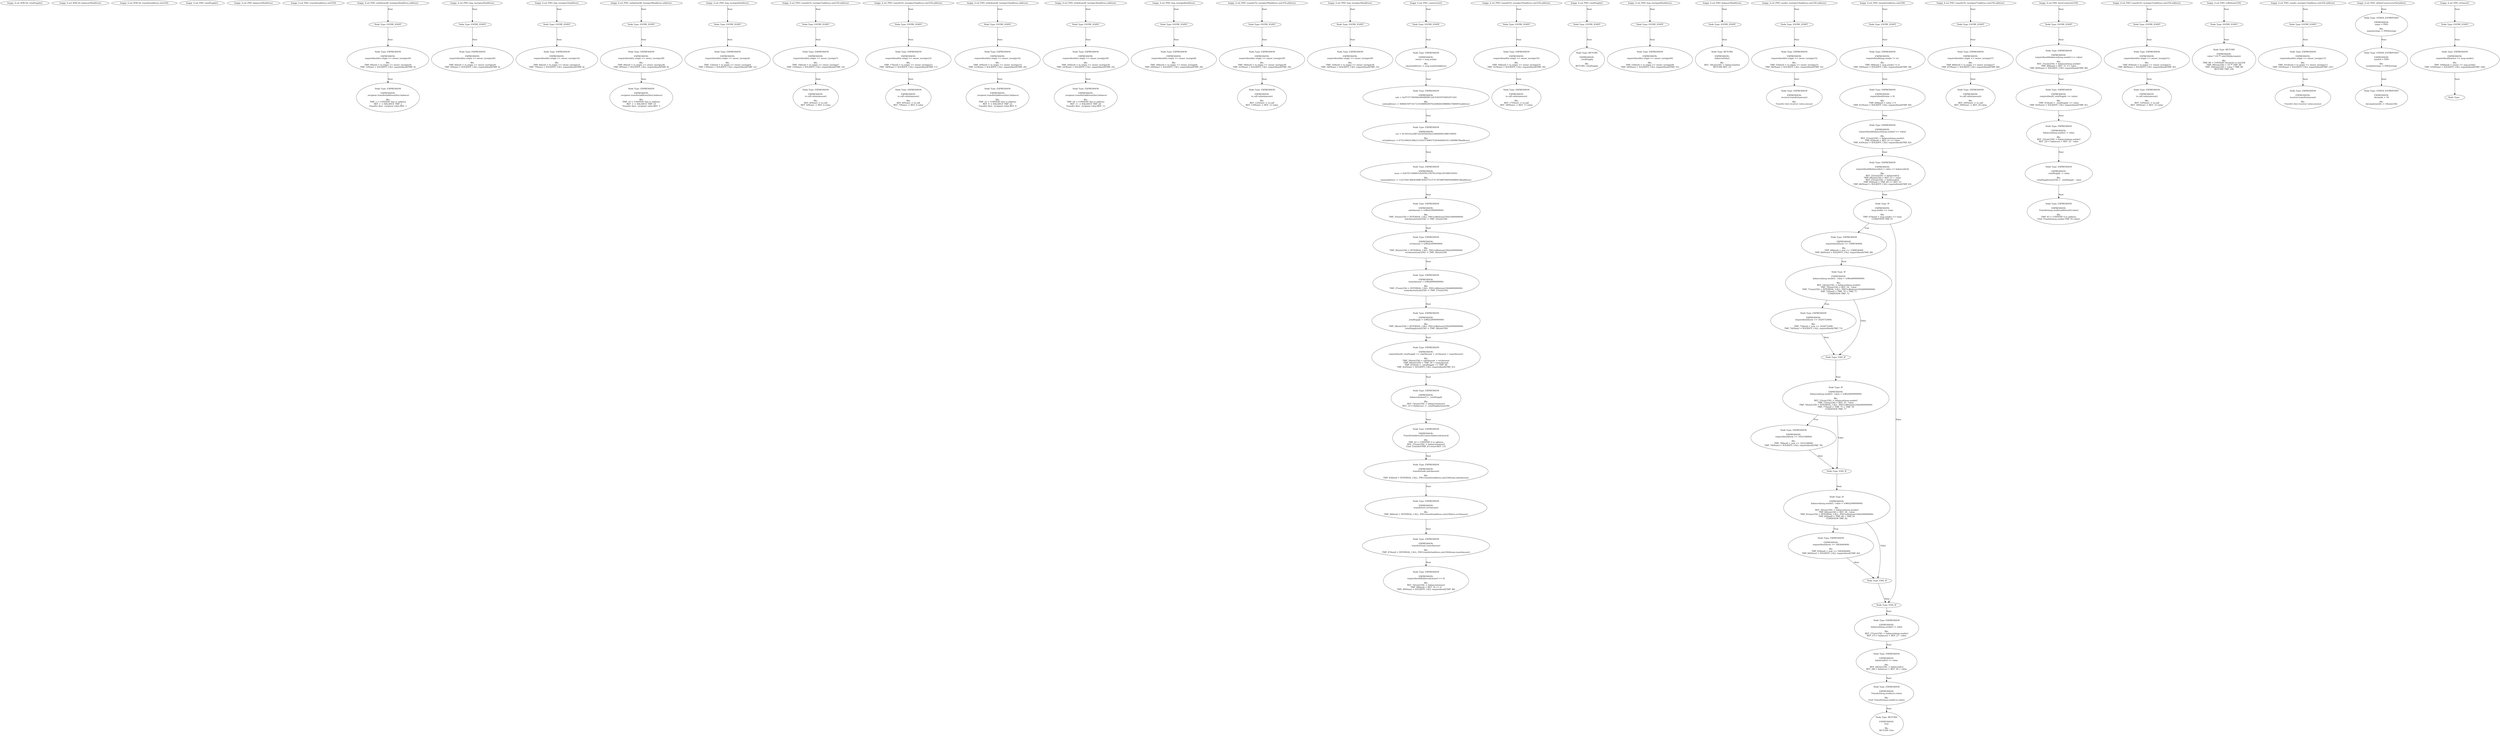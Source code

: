 digraph "" {
	node [label="\N"];
	0	[contract_name=IERC20,
		function_fullname="totalSupply()",
		label="buggy_4.sol_IERC20_totalSupply()",
		node_expression=None,
		node_info_vulnerabilities=None,
		node_irs=None,
		node_source_code_lines="[18]",
		node_type=FUNCTION_NAME,
		source_file="buggy_4.sol"];
	1	[contract_name=IERC20,
		function_fullname="balanceOf(address)",
		label="buggy_4.sol_IERC20_balanceOf(address)",
		node_expression=None,
		node_info_vulnerabilities=None,
		node_irs=None,
		node_source_code_lines="[19]",
		node_type=FUNCTION_NAME,
		source_file="buggy_4.sol"];
	2	[contract_name=IERC20,
		function_fullname="transfer(address,uint256)",
		label="buggy_4.sol_IERC20_transfer(address,uint256)",
		node_expression=None,
		node_info_vulnerabilities=None,
		node_irs=None,
		node_source_code_lines="[20]",
		node_type=FUNCTION_NAME,
		source_file="buggy_4.sol"];
	3	[contract_name=PHO,
		function_fullname="totalSupply()",
		label="buggy_4.sol_PHO_totalSupply()",
		node_expression=None,
		node_info_vulnerabilities=None,
		node_irs=None,
		node_source_code_lines="[18]",
		node_type=FUNCTION_NAME,
		source_file="buggy_4.sol"];
	4	[contract_name=PHO,
		function_fullname="balanceOf(address)",
		label="buggy_4.sol_PHO_balanceOf(address)",
		node_expression=None,
		node_info_vulnerabilities=None,
		node_irs=None,
		node_source_code_lines="[19]",
		node_type=FUNCTION_NAME,
		source_file="buggy_4.sol"];
	5	[contract_name=PHO,
		function_fullname="transfer(address,uint256)",
		label="buggy_4.sol_PHO_transfer(address,uint256)",
		node_expression=None,
		node_info_vulnerabilities=None,
		node_irs=None,
		node_source_code_lines="[20]",
		node_type=FUNCTION_NAME,
		source_file="buggy_4.sol"];
	6	[contract_name=PHO,
		function_fullname="withdrawAll_txorigin26(address,address)",
		label="Node Type: ENTRY_POINT
",
		node_expression=None,
		node_info_vulnerabilities="[{'lines': [183, 184, 185, 186, 171, 172, 173, 174, 157, 158, 159, 160, 129, 130, 131, 132, 122, 123, 124, 114, 115, 116, 117, 83, \
84, 85, 78, 79, 80, 81, 74, 75, 76, 69, 70, 71, 72, 63, 64, 65, 66, 58, 59, 60, 61, 52, 53, 54, 55, 48, 49, 50, 43, 44, 45, 46, \
38, 39, 40, 34, 35, 36, 29, 30, 31, 32], 'category': 'access_control'}]",
		node_irs=None,
		node_source_code_lines="[29, 30, 31, 32]",
		node_type=ENTRY_POINT,
		source_file="buggy_4.sol"];
	7	[contract_name=PHO,
		function_fullname="withdrawAll_txorigin26(address,address)",
		label="Node Type: EXPRESSION

EXPRESSION:
require(bool)(tx.origin == owner_txorigin26)

IRs:
TMP_0(bool) = tx.origin == owner_txorigin26
\
TMP_1(None) = SOLIDITY_CALL require(bool)(TMP_0)",
		node_expression="require(bool)(tx.origin == owner_txorigin26)",
		node_info_vulnerabilities="[{'lines': [183, 184, 185, 186, 171, 172, 173, 174, 157, 158, 159, 160, 129, 130, 131, 132, 122, 123, 124, 114, 115, 116, 117, 83, \
84, 85, 78, 79, 80, 81, 74, 75, 76, 69, 70, 71, 72, 63, 64, 65, 66, 58, 59, 60, 61, 52, 53, 54, 55, 48, 49, 50, 43, 44, 45, 46, \
38, 39, 40, 34, 35, 36, 29, 30, 31, 32], 'category': 'access_control'}]",
		node_irs="TMP_0(bool) = tx.origin == owner_txorigin26
TMP_1(None) = SOLIDITY_CALL require(bool)(TMP_0)",
		node_source_code_lines="[30]",
		node_type=EXPRESSION,
		source_file="buggy_4.sol"];
	6 -> 7	[key=0,
		edge_type=next,
		label=Next];
	8	[contract_name=PHO,
		function_fullname="withdrawAll_txorigin26(address,address)",
		label="Node Type: EXPRESSION

EXPRESSION:
_recipient.transfer(address(this).balance)

IRs:
TMP_2 = CONVERT this to address
REF_1 -> BALANCE \
TMP_2
Transfer dest:_recipient value:REF_1",
		node_expression="_recipient.transfer(address(this).balance)",
		node_info_vulnerabilities="[{'lines': [183, 184, 185, 186, 171, 172, 173, 174, 157, 158, 159, 160, 129, 130, 131, 132, 122, 123, 124, 114, 115, 116, 117, 83, \
84, 85, 78, 79, 80, 81, 74, 75, 76, 69, 70, 71, 72, 63, 64, 65, 66, 58, 59, 60, 61, 52, 53, 54, 55, 48, 49, 50, 43, 44, 45, 46, \
38, 39, 40, 34, 35, 36, 29, 30, 31, 32], 'category': 'access_control'}]",
		node_irs="TMP_2 = CONVERT this to address
REF_1 -> BALANCE TMP_2
Transfer dest:_recipient value:REF_1",
		node_source_code_lines="[31]",
		node_type=EXPRESSION,
		source_file="buggy_4.sol"];
	7 -> 8	[key=0,
		edge_type=next,
		label=Next];
	9	[contract_name=PHO,
		function_fullname="withdrawAll_txorigin26(address,address)",
		label="buggy_4.sol_PHO_withdrawAll_txorigin26(address,address)",
		node_expression=None,
		node_info_vulnerabilities="[{'lines': [183, 184, 185, 186, 171, 172, 173, 174, 157, 158, 159, 160, 129, 130, 131, 132, 122, 123, 124, 114, 115, 116, 117, 83, \
84, 85, 78, 79, 80, 81, 74, 75, 76, 69, 70, 71, 72, 63, 64, 65, 66, 58, 59, 60, 61, 52, 53, 54, 55, 48, 49, 50, 43, 44, 45, 46, \
38, 39, 40, 34, 35, 36, 29, 30, 31, 32], 'category': 'access_control'}]",
		node_irs=None,
		node_source_code_lines="[29, 30, 31, 32]",
		node_type=FUNCTION_NAME,
		source_file="buggy_4.sol"];
	9 -> 6	[key=0,
		edge_type=next,
		label=Next];
	10	[contract_name=PHO,
		function_fullname="bug_txorigin20(address)",
		label="Node Type: ENTRY_POINT
",
		node_expression=None,
		node_info_vulnerabilities="[{'lines': [183, 184, 185, 186, 171, 172, 173, 174, 157, 158, 159, 160, 129, 130, 131, 132, 122, 123, 124, 114, 115, 116, 117, 83, \
84, 85, 78, 79, 80, 81, 74, 75, 76, 69, 70, 71, 72, 63, 64, 65, 66, 58, 59, 60, 61, 52, 53, 54, 55, 48, 49, 50, 43, 44, 45, 46, \
38, 39, 40, 34, 35, 36, 29, 30, 31, 32], 'category': 'access_control'}]",
		node_irs=None,
		node_source_code_lines="[34, 35, 36]",
		node_type=ENTRY_POINT,
		source_file="buggy_4.sol"];
	11	[contract_name=PHO,
		function_fullname="bug_txorigin20(address)",
		label="Node Type: EXPRESSION

EXPRESSION:
require(bool)(tx.origin == owner_txorigin20)

IRs:
TMP_4(bool) = tx.origin == owner_txorigin20
\
TMP_5(None) = SOLIDITY_CALL require(bool)(TMP_4)",
		node_expression="require(bool)(tx.origin == owner_txorigin20)",
		node_info_vulnerabilities="[{'lines': [183, 184, 185, 186, 171, 172, 173, 174, 157, 158, 159, 160, 129, 130, 131, 132, 122, 123, 124, 114, 115, 116, 117, 83, \
84, 85, 78, 79, 80, 81, 74, 75, 76, 69, 70, 71, 72, 63, 64, 65, 66, 58, 59, 60, 61, 52, 53, 54, 55, 48, 49, 50, 43, 44, 45, 46, \
38, 39, 40, 34, 35, 36, 29, 30, 31, 32], 'category': 'access_control'}]",
		node_irs="TMP_4(bool) = tx.origin == owner_txorigin20
TMP_5(None) = SOLIDITY_CALL require(bool)(TMP_4)",
		node_source_code_lines="[35]",
		node_type=EXPRESSION,
		source_file="buggy_4.sol"];
	10 -> 11	[key=0,
		edge_type=next,
		label=Next];
	12	[contract_name=PHO,
		function_fullname="bug_txorigin20(address)",
		label="buggy_4.sol_PHO_bug_txorigin20(address)",
		node_expression=None,
		node_info_vulnerabilities="[{'lines': [183, 184, 185, 186, 171, 172, 173, 174, 157, 158, 159, 160, 129, 130, 131, 132, 122, 123, 124, 114, 115, 116, 117, 83, \
84, 85, 78, 79, 80, 81, 74, 75, 76, 69, 70, 71, 72, 63, 64, 65, 66, 58, 59, 60, 61, 52, 53, 54, 55, 48, 49, 50, 43, 44, 45, 46, \
38, 39, 40, 34, 35, 36, 29, 30, 31, 32], 'category': 'access_control'}]",
		node_irs=None,
		node_source_code_lines="[34, 35, 36]",
		node_type=FUNCTION_NAME,
		source_file="buggy_4.sol"];
	12 -> 10	[key=0,
		edge_type=next,
		label=Next];
	13	[contract_name=PHO,
		function_fullname="bug_txorigin32(address)",
		label="Node Type: ENTRY_POINT
",
		node_expression=None,
		node_info_vulnerabilities="[{'lines': [183, 184, 185, 186, 171, 172, 173, 174, 157, 158, 159, 160, 129, 130, 131, 132, 122, 123, 124, 114, 115, 116, 117, 83, \
84, 85, 78, 79, 80, 81, 74, 75, 76, 69, 70, 71, 72, 63, 64, 65, 66, 58, 59, 60, 61, 52, 53, 54, 55, 48, 49, 50, 43, 44, 45, 46, \
38, 39, 40, 34, 35, 36, 29, 30, 31, 32], 'category': 'access_control'}]",
		node_irs=None,
		node_source_code_lines="[38, 39, 40]",
		node_type=ENTRY_POINT,
		source_file="buggy_4.sol"];
	14	[contract_name=PHO,
		function_fullname="bug_txorigin32(address)",
		label="Node Type: EXPRESSION

EXPRESSION:
require(bool)(tx.origin == owner_txorigin32)

IRs:
TMP_6(bool) = tx.origin == owner_txorigin32
\
TMP_7(None) = SOLIDITY_CALL require(bool)(TMP_6)",
		node_expression="require(bool)(tx.origin == owner_txorigin32)",
		node_info_vulnerabilities="[{'lines': [183, 184, 185, 186, 171, 172, 173, 174, 157, 158, 159, 160, 129, 130, 131, 132, 122, 123, 124, 114, 115, 116, 117, 83, \
84, 85, 78, 79, 80, 81, 74, 75, 76, 69, 70, 71, 72, 63, 64, 65, 66, 58, 59, 60, 61, 52, 53, 54, 55, 48, 49, 50, 43, 44, 45, 46, \
38, 39, 40, 34, 35, 36, 29, 30, 31, 32], 'category': 'access_control'}]",
		node_irs="TMP_6(bool) = tx.origin == owner_txorigin32
TMP_7(None) = SOLIDITY_CALL require(bool)(TMP_6)",
		node_source_code_lines="[39]",
		node_type=EXPRESSION,
		source_file="buggy_4.sol"];
	13 -> 14	[key=0,
		edge_type=next,
		label=Next];
	15	[contract_name=PHO,
		function_fullname="bug_txorigin32(address)",
		label="buggy_4.sol_PHO_bug_txorigin32(address)",
		node_expression=None,
		node_info_vulnerabilities="[{'lines': [183, 184, 185, 186, 171, 172, 173, 174, 157, 158, 159, 160, 129, 130, 131, 132, 122, 123, 124, 114, 115, 116, 117, 83, \
84, 85, 78, 79, 80, 81, 74, 75, 76, 69, 70, 71, 72, 63, 64, 65, 66, 58, 59, 60, 61, 52, 53, 54, 55, 48, 49, 50, 43, 44, 45, 46, \
38, 39, 40, 34, 35, 36, 29, 30, 31, 32], 'category': 'access_control'}]",
		node_irs=None,
		node_source_code_lines="[38, 39, 40]",
		node_type=FUNCTION_NAME,
		source_file="buggy_4.sol"];
	15 -> 13	[key=0,
		edge_type=next,
		label=Next];
	16	[contract_name=PHO,
		function_fullname="withdrawAll_txorigin38(address,address)",
		label="Node Type: ENTRY_POINT
",
		node_expression=None,
		node_info_vulnerabilities="[{'lines': [183, 184, 185, 186, 171, 172, 173, 174, 157, 158, 159, 160, 129, 130, 131, 132, 122, 123, 124, 114, 115, 116, 117, 83, \
84, 85, 78, 79, 80, 81, 74, 75, 76, 69, 70, 71, 72, 63, 64, 65, 66, 58, 59, 60, 61, 52, 53, 54, 55, 48, 49, 50, 43, 44, 45, 46, \
38, 39, 40, 34, 35, 36, 29, 30, 31, 32], 'category': 'access_control'}]",
		node_irs=None,
		node_source_code_lines="[43, 44, 45, 46]",
		node_type=ENTRY_POINT,
		source_file="buggy_4.sol"];
	17	[contract_name=PHO,
		function_fullname="withdrawAll_txorigin38(address,address)",
		label="Node Type: EXPRESSION

EXPRESSION:
require(bool)(tx.origin == owner_txorigin38)

IRs:
TMP_8(bool) = tx.origin == owner_txorigin38
\
TMP_9(None) = SOLIDITY_CALL require(bool)(TMP_8)",
		node_expression="require(bool)(tx.origin == owner_txorigin38)",
		node_info_vulnerabilities="[{'lines': [183, 184, 185, 186, 171, 172, 173, 174, 157, 158, 159, 160, 129, 130, 131, 132, 122, 123, 124, 114, 115, 116, 117, 83, \
84, 85, 78, 79, 80, 81, 74, 75, 76, 69, 70, 71, 72, 63, 64, 65, 66, 58, 59, 60, 61, 52, 53, 54, 55, 48, 49, 50, 43, 44, 45, 46, \
38, 39, 40, 34, 35, 36, 29, 30, 31, 32], 'category': 'access_control'}]",
		node_irs="TMP_8(bool) = tx.origin == owner_txorigin38
TMP_9(None) = SOLIDITY_CALL require(bool)(TMP_8)",
		node_source_code_lines="[44]",
		node_type=EXPRESSION,
		source_file="buggy_4.sol"];
	16 -> 17	[key=0,
		edge_type=next,
		label=Next];
	18	[contract_name=PHO,
		function_fullname="withdrawAll_txorigin38(address,address)",
		label="Node Type: EXPRESSION

EXPRESSION:
_recipient.transfer(address(this).balance)

IRs:
TMP_10 = CONVERT this to address
REF_3 -> BALANCE \
TMP_10
Transfer dest:_recipient value:REF_3",
		node_expression="_recipient.transfer(address(this).balance)",
		node_info_vulnerabilities="[{'lines': [183, 184, 185, 186, 171, 172, 173, 174, 157, 158, 159, 160, 129, 130, 131, 132, 122, 123, 124, 114, 115, 116, 117, 83, \
84, 85, 78, 79, 80, 81, 74, 75, 76, 69, 70, 71, 72, 63, 64, 65, 66, 58, 59, 60, 61, 52, 53, 54, 55, 48, 49, 50, 43, 44, 45, 46, \
38, 39, 40, 34, 35, 36, 29, 30, 31, 32], 'category': 'access_control'}]",
		node_irs="TMP_10 = CONVERT this to address
REF_3 -> BALANCE TMP_10
Transfer dest:_recipient value:REF_3",
		node_source_code_lines="[45]",
		node_type=EXPRESSION,
		source_file="buggy_4.sol"];
	17 -> 18	[key=0,
		edge_type=next,
		label=Next];
	19	[contract_name=PHO,
		function_fullname="withdrawAll_txorigin38(address,address)",
		label="buggy_4.sol_PHO_withdrawAll_txorigin38(address,address)",
		node_expression=None,
		node_info_vulnerabilities="[{'lines': [183, 184, 185, 186, 171, 172, 173, 174, 157, 158, 159, 160, 129, 130, 131, 132, 122, 123, 124, 114, 115, 116, 117, 83, \
84, 85, 78, 79, 80, 81, 74, 75, 76, 69, 70, 71, 72, 63, 64, 65, 66, 58, 59, 60, 61, 52, 53, 54, 55, 48, 49, 50, 43, 44, 45, 46, \
38, 39, 40, 34, 35, 36, 29, 30, 31, 32], 'category': 'access_control'}]",
		node_irs=None,
		node_source_code_lines="[43, 44, 45, 46]",
		node_type=FUNCTION_NAME,
		source_file="buggy_4.sol"];
	19 -> 16	[key=0,
		edge_type=next,
		label=Next];
	20	[contract_name=PHO,
		function_fullname="bug_txorigin4(address)",
		label="Node Type: ENTRY_POINT
",
		node_expression=None,
		node_info_vulnerabilities="[{'lines': [183, 184, 185, 186, 171, 172, 173, 174, 157, 158, 159, 160, 129, 130, 131, 132, 122, 123, 124, 114, 115, 116, 117, 83, \
84, 85, 78, 79, 80, 81, 74, 75, 76, 69, 70, 71, 72, 63, 64, 65, 66, 58, 59, 60, 61, 52, 53, 54, 55, 48, 49, 50, 43, 44, 45, 46, \
38, 39, 40, 34, 35, 36, 29, 30, 31, 32], 'category': 'access_control'}]",
		node_irs=None,
		node_source_code_lines="[48, 49, 50]",
		node_type=ENTRY_POINT,
		source_file="buggy_4.sol"];
	21	[contract_name=PHO,
		function_fullname="bug_txorigin4(address)",
		label="Node Type: EXPRESSION

EXPRESSION:
require(bool)(tx.origin == owner_txorigin4)

IRs:
TMP_12(bool) = tx.origin == owner_txorigin4
\
TMP_13(None) = SOLIDITY_CALL require(bool)(TMP_12)",
		node_expression="require(bool)(tx.origin == owner_txorigin4)",
		node_info_vulnerabilities="[{'lines': [183, 184, 185, 186, 171, 172, 173, 174, 157, 158, 159, 160, 129, 130, 131, 132, 122, 123, 124, 114, 115, 116, 117, 83, \
84, 85, 78, 79, 80, 81, 74, 75, 76, 69, 70, 71, 72, 63, 64, 65, 66, 58, 59, 60, 61, 52, 53, 54, 55, 48, 49, 50, 43, 44, 45, 46, \
38, 39, 40, 34, 35, 36, 29, 30, 31, 32], 'category': 'access_control'}]",
		node_irs="TMP_12(bool) = tx.origin == owner_txorigin4
TMP_13(None) = SOLIDITY_CALL require(bool)(TMP_12)",
		node_source_code_lines="[49]",
		node_type=EXPRESSION,
		source_file="buggy_4.sol"];
	20 -> 21	[key=0,
		edge_type=next,
		label=Next];
	22	[contract_name=PHO,
		function_fullname="bug_txorigin4(address)",
		label="buggy_4.sol_PHO_bug_txorigin4(address)",
		node_expression=None,
		node_info_vulnerabilities="[{'lines': [183, 184, 185, 186, 171, 172, 173, 174, 157, 158, 159, 160, 129, 130, 131, 132, 122, 123, 124, 114, 115, 116, 117, 83, \
84, 85, 78, 79, 80, 81, 74, 75, 76, 69, 70, 71, 72, 63, 64, 65, 66, 58, 59, 60, 61, 52, 53, 54, 55, 48, 49, 50, 43, 44, 45, 46, \
38, 39, 40, 34, 35, 36, 29, 30, 31, 32], 'category': 'access_control'}]",
		node_irs=None,
		node_source_code_lines="[48, 49, 50]",
		node_type=FUNCTION_NAME,
		source_file="buggy_4.sol"];
	22 -> 20	[key=0,
		edge_type=next,
		label=Next];
	23	[contract_name=PHO,
		function_fullname="transferTo_txorigin7(address,uint256,address)",
		label="Node Type: ENTRY_POINT
",
		node_expression=None,
		node_info_vulnerabilities="[{'lines': [183, 184, 185, 186, 171, 172, 173, 174, 157, 158, 159, 160, 129, 130, 131, 132, 122, 123, 124, 114, 115, 116, 117, 83, \
84, 85, 78, 79, 80, 81, 74, 75, 76, 69, 70, 71, 72, 63, 64, 65, 66, 58, 59, 60, 61, 52, 53, 54, 55, 48, 49, 50, 43, 44, 45, 46, \
38, 39, 40, 34, 35, 36, 29, 30, 31, 32], 'category': 'access_control'}]",
		node_irs=None,
		node_source_code_lines="[52, 53, 54, 55]",
		node_type=ENTRY_POINT,
		source_file="buggy_4.sol"];
	24	[contract_name=PHO,
		function_fullname="transferTo_txorigin7(address,uint256,address)",
		label="Node Type: EXPRESSION

EXPRESSION:
require(bool)(tx.origin == owner_txorigin7)

IRs:
TMP_14(bool) = tx.origin == owner_txorigin7
\
TMP_15(None) = SOLIDITY_CALL require(bool)(TMP_14)",
		node_expression="require(bool)(tx.origin == owner_txorigin7)",
		node_info_vulnerabilities="[{'lines': [183, 184, 185, 186, 171, 172, 173, 174, 157, 158, 159, 160, 129, 130, 131, 132, 122, 123, 124, 114, 115, 116, 117, 83, \
84, 85, 78, 79, 80, 81, 74, 75, 76, 69, 70, 71, 72, 63, 64, 65, 66, 58, 59, 60, 61, 52, 53, 54, 55, 48, 49, 50, 43, 44, 45, 46, \
38, 39, 40, 34, 35, 36, 29, 30, 31, 32], 'category': 'access_control'}]",
		node_irs="TMP_14(bool) = tx.origin == owner_txorigin7
TMP_15(None) = SOLIDITY_CALL require(bool)(TMP_14)",
		node_source_code_lines="[53]",
		node_type=EXPRESSION,
		source_file="buggy_4.sol"];
	23 -> 24	[key=0,
		edge_type=next,
		label=Next];
	25	[contract_name=PHO,
		function_fullname="transferTo_txorigin7(address,uint256,address)",
		label="Node Type: EXPRESSION

EXPRESSION:
to.call.value(amount)

IRs:
REF_4(None) -> to.call
REF_5(None) -> REF_4.value",
		node_expression="to.call.value(amount)",
		node_info_vulnerabilities="[{'lines': [183, 184, 185, 186, 171, 172, 173, 174, 157, 158, 159, 160, 129, 130, 131, 132, 122, 123, 124, 114, 115, 116, 117, 83, \
84, 85, 78, 79, 80, 81, 74, 75, 76, 69, 70, 71, 72, 63, 64, 65, 66, 58, 59, 60, 61, 52, 53, 54, 55, 48, 49, 50, 43, 44, 45, 46, \
38, 39, 40, 34, 35, 36, 29, 30, 31, 32], 'category': 'access_control'}]",
		node_irs="REF_4(None) -> to.call
REF_5(None) -> REF_4.value",
		node_source_code_lines="[54]",
		node_type=EXPRESSION,
		source_file="buggy_4.sol"];
	24 -> 25	[key=0,
		edge_type=next,
		label=Next];
	26	[contract_name=PHO,
		function_fullname="transferTo_txorigin7(address,uint256,address)",
		label="buggy_4.sol_PHO_transferTo_txorigin7(address,uint256,address)",
		node_expression=None,
		node_info_vulnerabilities="[{'lines': [183, 184, 185, 186, 171, 172, 173, 174, 157, 158, 159, 160, 129, 130, 131, 132, 122, 123, 124, 114, 115, 116, 117, 83, \
84, 85, 78, 79, 80, 81, 74, 75, 76, 69, 70, 71, 72, 63, 64, 65, 66, 58, 59, 60, 61, 52, 53, 54, 55, 48, 49, 50, 43, 44, 45, 46, \
38, 39, 40, 34, 35, 36, 29, 30, 31, 32], 'category': 'access_control'}]",
		node_irs=None,
		node_source_code_lines="[52, 53, 54, 55]",
		node_type=FUNCTION_NAME,
		source_file="buggy_4.sol"];
	26 -> 23	[key=0,
		edge_type=next,
		label=Next];
	27	[contract_name=PHO,
		function_fullname="transferTo_txorigin23(address,uint256,address)",
		label="Node Type: ENTRY_POINT
",
		node_expression=None,
		node_info_vulnerabilities="[{'lines': [183, 184, 185, 186, 171, 172, 173, 174, 157, 158, 159, 160, 129, 130, 131, 132, 122, 123, 124, 114, 115, 116, 117, 83, \
84, 85, 78, 79, 80, 81, 74, 75, 76, 69, 70, 71, 72, 63, 64, 65, 66, 58, 59, 60, 61, 52, 53, 54, 55, 48, 49, 50, 43, 44, 45, 46, \
38, 39, 40, 34, 35, 36, 29, 30, 31, 32], 'category': 'access_control'}]",
		node_irs=None,
		node_source_code_lines="[58, 59, 60, 61]",
		node_type=ENTRY_POINT,
		source_file="buggy_4.sol"];
	28	[contract_name=PHO,
		function_fullname="transferTo_txorigin23(address,uint256,address)",
		label="Node Type: EXPRESSION

EXPRESSION:
require(bool)(tx.origin == owner_txorigin23)

IRs:
TMP_17(bool) = tx.origin == owner_txorigin23
\
TMP_18(None) = SOLIDITY_CALL require(bool)(TMP_17)",
		node_expression="require(bool)(tx.origin == owner_txorigin23)",
		node_info_vulnerabilities="[{'lines': [183, 184, 185, 186, 171, 172, 173, 174, 157, 158, 159, 160, 129, 130, 131, 132, 122, 123, 124, 114, 115, 116, 117, 83, \
84, 85, 78, 79, 80, 81, 74, 75, 76, 69, 70, 71, 72, 63, 64, 65, 66, 58, 59, 60, 61, 52, 53, 54, 55, 48, 49, 50, 43, 44, 45, 46, \
38, 39, 40, 34, 35, 36, 29, 30, 31, 32], 'category': 'access_control'}]",
		node_irs="TMP_17(bool) = tx.origin == owner_txorigin23
TMP_18(None) = SOLIDITY_CALL require(bool)(TMP_17)",
		node_source_code_lines="[59]",
		node_type=EXPRESSION,
		source_file="buggy_4.sol"];
	27 -> 28	[key=0,
		edge_type=next,
		label=Next];
	29	[contract_name=PHO,
		function_fullname="transferTo_txorigin23(address,uint256,address)",
		label="Node Type: EXPRESSION

EXPRESSION:
to.call.value(amount)

IRs:
REF_6(None) -> to.call
REF_7(None) -> REF_6.value",
		node_expression="to.call.value(amount)",
		node_info_vulnerabilities="[{'lines': [183, 184, 185, 186, 171, 172, 173, 174, 157, 158, 159, 160, 129, 130, 131, 132, 122, 123, 124, 114, 115, 116, 117, 83, \
84, 85, 78, 79, 80, 81, 74, 75, 76, 69, 70, 71, 72, 63, 64, 65, 66, 58, 59, 60, 61, 52, 53, 54, 55, 48, 49, 50, 43, 44, 45, 46, \
38, 39, 40, 34, 35, 36, 29, 30, 31, 32], 'category': 'access_control'}]",
		node_irs="REF_6(None) -> to.call
REF_7(None) -> REF_6.value",
		node_source_code_lines="[60]",
		node_type=EXPRESSION,
		source_file="buggy_4.sol"];
	28 -> 29	[key=0,
		edge_type=next,
		label=Next];
	30	[contract_name=PHO,
		function_fullname="transferTo_txorigin23(address,uint256,address)",
		label="buggy_4.sol_PHO_transferTo_txorigin23(address,uint256,address)",
		node_expression=None,
		node_info_vulnerabilities="[{'lines': [183, 184, 185, 186, 171, 172, 173, 174, 157, 158, 159, 160, 129, 130, 131, 132, 122, 123, 124, 114, 115, 116, 117, 83, \
84, 85, 78, 79, 80, 81, 74, 75, 76, 69, 70, 71, 72, 63, 64, 65, 66, 58, 59, 60, 61, 52, 53, 54, 55, 48, 49, 50, 43, 44, 45, 46, \
38, 39, 40, 34, 35, 36, 29, 30, 31, 32], 'category': 'access_control'}]",
		node_irs=None,
		node_source_code_lines="[58, 59, 60, 61]",
		node_type=FUNCTION_NAME,
		source_file="buggy_4.sol"];
	30 -> 27	[key=0,
		edge_type=next,
		label=Next];
	31	[contract_name=PHO,
		function_fullname="withdrawAll_txorigin14(address,address)",
		label="Node Type: ENTRY_POINT
",
		node_expression=None,
		node_info_vulnerabilities="[{'lines': [183, 184, 185, 186, 171, 172, 173, 174, 157, 158, 159, 160, 129, 130, 131, 132, 122, 123, 124, 114, 115, 116, 117, 83, \
84, 85, 78, 79, 80, 81, 74, 75, 76, 69, 70, 71, 72, 63, 64, 65, 66, 58, 59, 60, 61, 52, 53, 54, 55, 48, 49, 50, 43, 44, 45, 46, \
38, 39, 40, 34, 35, 36, 29, 30, 31, 32], 'category': 'access_control'}]",
		node_irs=None,
		node_source_code_lines="[63, 64, 65, 66]",
		node_type=ENTRY_POINT,
		source_file="buggy_4.sol"];
	32	[contract_name=PHO,
		function_fullname="withdrawAll_txorigin14(address,address)",
		label="Node Type: EXPRESSION

EXPRESSION:
require(bool)(tx.origin == owner_txorigin14)

IRs:
TMP_20(bool) = tx.origin == owner_txorigin14
\
TMP_21(None) = SOLIDITY_CALL require(bool)(TMP_20)",
		node_expression="require(bool)(tx.origin == owner_txorigin14)",
		node_info_vulnerabilities="[{'lines': [183, 184, 185, 186, 171, 172, 173, 174, 157, 158, 159, 160, 129, 130, 131, 132, 122, 123, 124, 114, 115, 116, 117, 83, \
84, 85, 78, 79, 80, 81, 74, 75, 76, 69, 70, 71, 72, 63, 64, 65, 66, 58, 59, 60, 61, 52, 53, 54, 55, 48, 49, 50, 43, 44, 45, 46, \
38, 39, 40, 34, 35, 36, 29, 30, 31, 32], 'category': 'access_control'}]",
		node_irs="TMP_20(bool) = tx.origin == owner_txorigin14
TMP_21(None) = SOLIDITY_CALL require(bool)(TMP_20)",
		node_source_code_lines="[64]",
		node_type=EXPRESSION,
		source_file="buggy_4.sol"];
	31 -> 32	[key=0,
		edge_type=next,
		label=Next];
	33	[contract_name=PHO,
		function_fullname="withdrawAll_txorigin14(address,address)",
		label="Node Type: EXPRESSION

EXPRESSION:
_recipient.transfer(address(this).balance)

IRs:
TMP_22 = CONVERT this to address
REF_9 -> BALANCE \
TMP_22
Transfer dest:_recipient value:REF_9",
		node_expression="_recipient.transfer(address(this).balance)",
		node_info_vulnerabilities="[{'lines': [183, 184, 185, 186, 171, 172, 173, 174, 157, 158, 159, 160, 129, 130, 131, 132, 122, 123, 124, 114, 115, 116, 117, 83, \
84, 85, 78, 79, 80, 81, 74, 75, 76, 69, 70, 71, 72, 63, 64, 65, 66, 58, 59, 60, 61, 52, 53, 54, 55, 48, 49, 50, 43, 44, 45, 46, \
38, 39, 40, 34, 35, 36, 29, 30, 31, 32], 'category': 'access_control'}]",
		node_irs="TMP_22 = CONVERT this to address
REF_9 -> BALANCE TMP_22
Transfer dest:_recipient value:REF_9",
		node_source_code_lines="[65]",
		node_type=EXPRESSION,
		source_file="buggy_4.sol"];
	32 -> 33	[key=0,
		edge_type=next,
		label=Next];
	34	[contract_name=PHO,
		function_fullname="withdrawAll_txorigin14(address,address)",
		label="buggy_4.sol_PHO_withdrawAll_txorigin14(address,address)",
		node_expression=None,
		node_info_vulnerabilities="[{'lines': [183, 184, 185, 186, 171, 172, 173, 174, 157, 158, 159, 160, 129, 130, 131, 132, 122, 123, 124, 114, 115, 116, 117, 83, \
84, 85, 78, 79, 80, 81, 74, 75, 76, 69, 70, 71, 72, 63, 64, 65, 66, 58, 59, 60, 61, 52, 53, 54, 55, 48, 49, 50, 43, 44, 45, 46, \
38, 39, 40, 34, 35, 36, 29, 30, 31, 32], 'category': 'access_control'}]",
		node_irs=None,
		node_source_code_lines="[63, 64, 65, 66]",
		node_type=FUNCTION_NAME,
		source_file="buggy_4.sol"];
	34 -> 31	[key=0,
		edge_type=next,
		label=Next];
	35	[contract_name=PHO,
		function_fullname="withdrawAll_txorigin30(address,address)",
		label="Node Type: ENTRY_POINT
",
		node_expression=None,
		node_info_vulnerabilities="[{'lines': [183, 184, 185, 186, 171, 172, 173, 174, 157, 158, 159, 160, 129, 130, 131, 132, 122, 123, 124, 114, 115, 116, 117, 83, \
84, 85, 78, 79, 80, 81, 74, 75, 76, 69, 70, 71, 72, 63, 64, 65, 66, 58, 59, 60, 61, 52, 53, 54, 55, 48, 49, 50, 43, 44, 45, 46, \
38, 39, 40, 34, 35, 36, 29, 30, 31, 32], 'category': 'access_control'}]",
		node_irs=None,
		node_source_code_lines="[69, 70, 71, 72]",
		node_type=ENTRY_POINT,
		source_file="buggy_4.sol"];
	36	[contract_name=PHO,
		function_fullname="withdrawAll_txorigin30(address,address)",
		label="Node Type: EXPRESSION

EXPRESSION:
require(bool)(tx.origin == owner_txorigin30)

IRs:
TMP_24(bool) = tx.origin == owner_txorigin30
\
TMP_25(None) = SOLIDITY_CALL require(bool)(TMP_24)",
		node_expression="require(bool)(tx.origin == owner_txorigin30)",
		node_info_vulnerabilities="[{'lines': [183, 184, 185, 186, 171, 172, 173, 174, 157, 158, 159, 160, 129, 130, 131, 132, 122, 123, 124, 114, 115, 116, 117, 83, \
84, 85, 78, 79, 80, 81, 74, 75, 76, 69, 70, 71, 72, 63, 64, 65, 66, 58, 59, 60, 61, 52, 53, 54, 55, 48, 49, 50, 43, 44, 45, 46, \
38, 39, 40, 34, 35, 36, 29, 30, 31, 32], 'category': 'access_control'}]",
		node_irs="TMP_24(bool) = tx.origin == owner_txorigin30
TMP_25(None) = SOLIDITY_CALL require(bool)(TMP_24)",
		node_source_code_lines="[70]",
		node_type=EXPRESSION,
		source_file="buggy_4.sol"];
	35 -> 36	[key=0,
		edge_type=next,
		label=Next];
	37	[contract_name=PHO,
		function_fullname="withdrawAll_txorigin30(address,address)",
		label="Node Type: EXPRESSION

EXPRESSION:
_recipient.transfer(address(this).balance)

IRs:
TMP_26 = CONVERT this to address
REF_11 -> BALANCE \
TMP_26
Transfer dest:_recipient value:REF_11",
		node_expression="_recipient.transfer(address(this).balance)",
		node_info_vulnerabilities="[{'lines': [183, 184, 185, 186, 171, 172, 173, 174, 157, 158, 159, 160, 129, 130, 131, 132, 122, 123, 124, 114, 115, 116, 117, 83, \
84, 85, 78, 79, 80, 81, 74, 75, 76, 69, 70, 71, 72, 63, 64, 65, 66, 58, 59, 60, 61, 52, 53, 54, 55, 48, 49, 50, 43, 44, 45, 46, \
38, 39, 40, 34, 35, 36, 29, 30, 31, 32], 'category': 'access_control'}]",
		node_irs="TMP_26 = CONVERT this to address
REF_11 -> BALANCE TMP_26
Transfer dest:_recipient value:REF_11",
		node_source_code_lines="[71]",
		node_type=EXPRESSION,
		source_file="buggy_4.sol"];
	36 -> 37	[key=0,
		edge_type=next,
		label=Next];
	38	[contract_name=PHO,
		function_fullname="withdrawAll_txorigin30(address,address)",
		label="buggy_4.sol_PHO_withdrawAll_txorigin30(address,address)",
		node_expression=None,
		node_info_vulnerabilities="[{'lines': [183, 184, 185, 186, 171, 172, 173, 174, 157, 158, 159, 160, 129, 130, 131, 132, 122, 123, 124, 114, 115, 116, 117, 83, \
84, 85, 78, 79, 80, 81, 74, 75, 76, 69, 70, 71, 72, 63, 64, 65, 66, 58, 59, 60, 61, 52, 53, 54, 55, 48, 49, 50, 43, 44, 45, 46, \
38, 39, 40, 34, 35, 36, 29, 30, 31, 32], 'category': 'access_control'}]",
		node_irs=None,
		node_source_code_lines="[69, 70, 71, 72]",
		node_type=FUNCTION_NAME,
		source_file="buggy_4.sol"];
	38 -> 35	[key=0,
		edge_type=next,
		label=Next];
	39	[contract_name=PHO,
		function_fullname="bug_txorigin8(address)",
		label="Node Type: ENTRY_POINT
",
		node_expression=None,
		node_info_vulnerabilities="[{'lines': [183, 184, 185, 186, 171, 172, 173, 174, 157, 158, 159, 160, 129, 130, 131, 132, 122, 123, 124, 114, 115, 116, 117, 83, \
84, 85, 78, 79, 80, 81, 74, 75, 76, 69, 70, 71, 72, 63, 64, 65, 66, 58, 59, 60, 61, 52, 53, 54, 55, 48, 49, 50, 43, 44, 45, 46, \
38, 39, 40, 34, 35, 36, 29, 30, 31, 32], 'category': 'access_control'}]",
		node_irs=None,
		node_source_code_lines="[74, 75, 76]",
		node_type=ENTRY_POINT,
		source_file="buggy_4.sol"];
	40	[contract_name=PHO,
		function_fullname="bug_txorigin8(address)",
		label="Node Type: EXPRESSION

EXPRESSION:
require(bool)(tx.origin == owner_txorigin8)

IRs:
TMP_28(bool) = tx.origin == owner_txorigin8
\
TMP_29(None) = SOLIDITY_CALL require(bool)(TMP_28)",
		node_expression="require(bool)(tx.origin == owner_txorigin8)",
		node_info_vulnerabilities="[{'lines': [183, 184, 185, 186, 171, 172, 173, 174, 157, 158, 159, 160, 129, 130, 131, 132, 122, 123, 124, 114, 115, 116, 117, 83, \
84, 85, 78, 79, 80, 81, 74, 75, 76, 69, 70, 71, 72, 63, 64, 65, 66, 58, 59, 60, 61, 52, 53, 54, 55, 48, 49, 50, 43, 44, 45, 46, \
38, 39, 40, 34, 35, 36, 29, 30, 31, 32], 'category': 'access_control'}]",
		node_irs="TMP_28(bool) = tx.origin == owner_txorigin8
TMP_29(None) = SOLIDITY_CALL require(bool)(TMP_28)",
		node_source_code_lines="[75]",
		node_type=EXPRESSION,
		source_file="buggy_4.sol"];
	39 -> 40	[key=0,
		edge_type=next,
		label=Next];
	41	[contract_name=PHO,
		function_fullname="bug_txorigin8(address)",
		label="buggy_4.sol_PHO_bug_txorigin8(address)",
		node_expression=None,
		node_info_vulnerabilities="[{'lines': [183, 184, 185, 186, 171, 172, 173, 174, 157, 158, 159, 160, 129, 130, 131, 132, 122, 123, 124, 114, 115, 116, 117, 83, \
84, 85, 78, 79, 80, 81, 74, 75, 76, 69, 70, 71, 72, 63, 64, 65, 66, 58, 59, 60, 61, 52, 53, 54, 55, 48, 49, 50, 43, 44, 45, 46, \
38, 39, 40, 34, 35, 36, 29, 30, 31, 32], 'category': 'access_control'}]",
		node_irs=None,
		node_source_code_lines="[74, 75, 76]",
		node_type=FUNCTION_NAME,
		source_file="buggy_4.sol"];
	41 -> 39	[key=0,
		edge_type=next,
		label=Next];
	42	[contract_name=PHO,
		function_fullname="transferTo_txorigin39(address,uint256,address)",
		label="Node Type: ENTRY_POINT
",
		node_expression=None,
		node_info_vulnerabilities="[{'lines': [183, 184, 185, 186, 171, 172, 173, 174, 157, 158, 159, 160, 129, 130, 131, 132, 122, 123, 124, 114, 115, 116, 117, 83, \
84, 85, 78, 79, 80, 81, 74, 75, 76, 69, 70, 71, 72, 63, 64, 65, 66, 58, 59, 60, 61, 52, 53, 54, 55, 48, 49, 50, 43, 44, 45, 46, \
38, 39, 40, 34, 35, 36, 29, 30, 31, 32], 'category': 'access_control'}]",
		node_irs=None,
		node_source_code_lines="[78, 79, 80, 81]",
		node_type=ENTRY_POINT,
		source_file="buggy_4.sol"];
	43	[contract_name=PHO,
		function_fullname="transferTo_txorigin39(address,uint256,address)",
		label="Node Type: EXPRESSION

EXPRESSION:
require(bool)(tx.origin == owner_txorigin39)

IRs:
TMP_30(bool) = tx.origin == owner_txorigin39
\
TMP_31(None) = SOLIDITY_CALL require(bool)(TMP_30)",
		node_expression="require(bool)(tx.origin == owner_txorigin39)",
		node_info_vulnerabilities="[{'lines': [183, 184, 185, 186, 171, 172, 173, 174, 157, 158, 159, 160, 129, 130, 131, 132, 122, 123, 124, 114, 115, 116, 117, 83, \
84, 85, 78, 79, 80, 81, 74, 75, 76, 69, 70, 71, 72, 63, 64, 65, 66, 58, 59, 60, 61, 52, 53, 54, 55, 48, 49, 50, 43, 44, 45, 46, \
38, 39, 40, 34, 35, 36, 29, 30, 31, 32], 'category': 'access_control'}]",
		node_irs="TMP_30(bool) = tx.origin == owner_txorigin39
TMP_31(None) = SOLIDITY_CALL require(bool)(TMP_30)",
		node_source_code_lines="[79]",
		node_type=EXPRESSION,
		source_file="buggy_4.sol"];
	42 -> 43	[key=0,
		edge_type=next,
		label=Next];
	44	[contract_name=PHO,
		function_fullname="transferTo_txorigin39(address,uint256,address)",
		label="Node Type: EXPRESSION

EXPRESSION:
to.call.value(amount)

IRs:
REF_12(None) -> to.call
REF_13(None) -> REF_12.value",
		node_expression="to.call.value(amount)",
		node_info_vulnerabilities="[{'lines': [183, 184, 185, 186, 171, 172, 173, 174, 157, 158, 159, 160, 129, 130, 131, 132, 122, 123, 124, 114, 115, 116, 117, 83, \
84, 85, 78, 79, 80, 81, 74, 75, 76, 69, 70, 71, 72, 63, 64, 65, 66, 58, 59, 60, 61, 52, 53, 54, 55, 48, 49, 50, 43, 44, 45, 46, \
38, 39, 40, 34, 35, 36, 29, 30, 31, 32], 'category': 'access_control'}]",
		node_irs="REF_12(None) -> to.call
REF_13(None) -> REF_12.value",
		node_source_code_lines="[80]",
		node_type=EXPRESSION,
		source_file="buggy_4.sol"];
	43 -> 44	[key=0,
		edge_type=next,
		label=Next];
	45	[contract_name=PHO,
		function_fullname="transferTo_txorigin39(address,uint256,address)",
		label="buggy_4.sol_PHO_transferTo_txorigin39(address,uint256,address)",
		node_expression=None,
		node_info_vulnerabilities="[{'lines': [183, 184, 185, 186, 171, 172, 173, 174, 157, 158, 159, 160, 129, 130, 131, 132, 122, 123, 124, 114, 115, 116, 117, 83, \
84, 85, 78, 79, 80, 81, 74, 75, 76, 69, 70, 71, 72, 63, 64, 65, 66, 58, 59, 60, 61, 52, 53, 54, 55, 48, 49, 50, 43, 44, 45, 46, \
38, 39, 40, 34, 35, 36, 29, 30, 31, 32], 'category': 'access_control'}]",
		node_irs=None,
		node_source_code_lines="[78, 79, 80, 81]",
		node_type=FUNCTION_NAME,
		source_file="buggy_4.sol"];
	45 -> 42	[key=0,
		edge_type=next,
		label=Next];
	46	[contract_name=PHO,
		function_fullname="bug_txorigin36(address)",
		label="Node Type: ENTRY_POINT
",
		node_expression=None,
		node_info_vulnerabilities="[{'lines': [183, 184, 185, 186, 171, 172, 173, 174, 157, 158, 159, 160, 129, 130, 131, 132, 122, 123, 124, 114, 115, 116, 117, 83, \
84, 85, 78, 79, 80, 81, 74, 75, 76, 69, 70, 71, 72, 63, 64, 65, 66, 58, 59, 60, 61, 52, 53, 54, 55, 48, 49, 50, 43, 44, 45, 46, \
38, 39, 40, 34, 35, 36, 29, 30, 31, 32], 'category': 'access_control'}]",
		node_irs=None,
		node_source_code_lines="[83, 84, 85]",
		node_type=ENTRY_POINT,
		source_file="buggy_4.sol"];
	47	[contract_name=PHO,
		function_fullname="bug_txorigin36(address)",
		label="Node Type: EXPRESSION

EXPRESSION:
require(bool)(tx.origin == owner_txorigin36)

IRs:
TMP_33(bool) = tx.origin == owner_txorigin36
\
TMP_34(None) = SOLIDITY_CALL require(bool)(TMP_33)",
		node_expression="require(bool)(tx.origin == owner_txorigin36)",
		node_info_vulnerabilities="[{'lines': [183, 184, 185, 186, 171, 172, 173, 174, 157, 158, 159, 160, 129, 130, 131, 132, 122, 123, 124, 114, 115, 116, 117, 83, \
84, 85, 78, 79, 80, 81, 74, 75, 76, 69, 70, 71, 72, 63, 64, 65, 66, 58, 59, 60, 61, 52, 53, 54, 55, 48, 49, 50, 43, 44, 45, 46, \
38, 39, 40, 34, 35, 36, 29, 30, 31, 32], 'category': 'access_control'}]",
		node_irs="TMP_33(bool) = tx.origin == owner_txorigin36
TMP_34(None) = SOLIDITY_CALL require(bool)(TMP_33)",
		node_source_code_lines="[84]",
		node_type=EXPRESSION,
		source_file="buggy_4.sol"];
	46 -> 47	[key=0,
		edge_type=next,
		label=Next];
	48	[contract_name=PHO,
		function_fullname="bug_txorigin36(address)",
		label="buggy_4.sol_PHO_bug_txorigin36(address)",
		node_expression=None,
		node_info_vulnerabilities="[{'lines': [183, 184, 185, 186, 171, 172, 173, 174, 157, 158, 159, 160, 129, 130, 131, 132, 122, 123, 124, 114, 115, 116, 117, 83, \
84, 85, 78, 79, 80, 81, 74, 75, 76, 69, 70, 71, 72, 63, 64, 65, 66, 58, 59, 60, 61, 52, 53, 54, 55, 48, 49, 50, 43, 44, 45, 46, \
38, 39, 40, 34, 35, 36, 29, 30, 31, 32], 'category': 'access_control'}]",
		node_irs=None,
		node_source_code_lines="[83, 84, 85]",
		node_type=FUNCTION_NAME,
		source_file="buggy_4.sol"];
	48 -> 46	[key=0,
		edge_type=next,
		label=Next];
	49	[contract_name=PHO,
		function_fullname="constructor()",
		label="Node Type: ENTRY_POINT
",
		node_expression=None,
		node_info_vulnerabilities=None,
		node_irs=None,
		node_source_code_lines="[93, 94, 95, 96, 97, 98, 99, 100, 101, 102, 103, 104, 105, 106, 107, 108, 109, 110, 111, 112, 113]",
		node_type=ENTRY_POINT,
		source_file="buggy_4.sol"];
	50	[contract_name=PHO,
		function_fullname="constructor()",
		label="Node Type: EXPRESSION

EXPRESSION:
owner = msg.sender

IRs:
owner(address) := msg.sender(address)",
		node_expression="owner = msg.sender",
		node_info_vulnerabilities=None,
		node_irs="owner(address) := msg.sender(address)",
		node_source_code_lines="[94]",
		node_type=EXPRESSION,
		source_file="buggy_4.sol"];
	49 -> 50	[key=0,
		edge_type=next,
		label=Next];
	51	[contract_name=PHO,
		function_fullname="constructor()",
		label="Node Type: EXPRESSION

EXPRESSION:
sale = 0x071F73f4D0befd4406901AACE6D5FFD6D297c561

IRs:
sale(address) := 40664359716172103489929076226844439888627484001(\
address)",
		node_expression="sale = 0x071F73f4D0befd4406901AACE6D5FFD6D297c561",
		node_info_vulnerabilities=None,
		node_irs="sale(address) := 40664359716172103489929076226844439888627484001(address)",
		node_source_code_lines="[95]",
		node_type=EXPRESSION,
		source_file="buggy_4.sol"];
	50 -> 51	[key=0,
		edge_type=next,
		label=Next];
	52	[contract_name=PHO,
		function_fullname="constructor()",
		label="Node Type: EXPRESSION

EXPRESSION:
evt = 0x76535ca5BF1d33434A302e5A464Df433BB1F80F6

IRs:
evt(address) := 675519943539621533015749657529364940191118098678(\
address)",
		node_expression="evt = 0x76535ca5BF1d33434A302e5A464Df433BB1F80F6",
		node_info_vulnerabilities=None,
		node_irs="evt(address) := 675519943539621533015749657529364940191118098678(address)",
		node_source_code_lines="[96]",
		node_type=EXPRESSION,
		source_file="buggy_4.sol"];
	51 -> 52	[key=0,
		edge_type=next,
		label=Next];
	53	[contract_name=PHO,
		function_fullname="constructor()",
		label="Node Type: EXPRESSION

EXPRESSION:
team = 0xD7EC5D8697e4c83Dc33D781d19dc2910fB165D5C

IRs:
team(address) := 1232704138836308878302751373176706876695649869148(\
address)",
		node_expression="team = 0xD7EC5D8697e4c83Dc33D781d19dc2910fB165D5C",
		node_info_vulnerabilities=None,
		node_irs="team(address) := 1232704138836308878302751373176706876695649869148(address)",
		node_source_code_lines="[97]",
		node_type=EXPRESSION,
		source_file="buggy_4.sol"];
	52 -> 53	[key=0,
		edge_type=next,
		label=Next];
	54	[contract_name=PHO,
		function_fullname="constructor()",
		label="Node Type: EXPRESSION

EXPRESSION:
saleAmount = toWei(1000000000)

IRs:
TMP_35(uint256) = INTERNAL_CALL, PHO.toWei(uint256)(1000000000)
\
saleAmount(uint256) := TMP_35(uint256)",
		node_expression="saleAmount = toWei(1000000000)",
		node_info_vulnerabilities=None,
		node_irs="TMP_35(uint256) = INTERNAL_CALL, PHO.toWei(uint256)(1000000000)
saleAmount(uint256) := TMP_35(uint256)",
		node_source_code_lines="[99]",
		node_type=EXPRESSION,
		source_file="buggy_4.sol"];
	53 -> 54	[key=0,
		edge_type=next,
		label=Next];
	55	[contract_name=PHO,
		function_fullname="constructor()",
		label="Node Type: EXPRESSION

EXPRESSION:
evtAmount = toWei(200000000)

IRs:
TMP_36(uint256) = INTERNAL_CALL, PHO.toWei(uint256)(200000000)
\
evtAmount(uint256) := TMP_36(uint256)",
		node_expression="evtAmount = toWei(200000000)",
		node_info_vulnerabilities=None,
		node_irs="TMP_36(uint256) = INTERNAL_CALL, PHO.toWei(uint256)(200000000)
evtAmount(uint256) := TMP_36(uint256)",
		node_source_code_lines="[100]",
		node_type=EXPRESSION,
		source_file="buggy_4.sol"];
	54 -> 55	[key=0,
		edge_type=next,
		label=Next];
	56	[contract_name=PHO,
		function_fullname="constructor()",
		label="Node Type: EXPRESSION

EXPRESSION:
teamAmount = toWei(800000000)

IRs:
TMP_37(uint256) = INTERNAL_CALL, PHO.toWei(uint256)(800000000)
\
teamAmount(uint256) := TMP_37(uint256)",
		node_expression="teamAmount = toWei(800000000)",
		node_info_vulnerabilities=None,
		node_irs="TMP_37(uint256) = INTERNAL_CALL, PHO.toWei(uint256)(800000000)
teamAmount(uint256) := TMP_37(uint256)",
		node_source_code_lines="[101]",
		node_type=EXPRESSION,
		source_file="buggy_4.sol"];
	55 -> 56	[key=0,
		edge_type=next,
		label=Next];
	57	[contract_name=PHO,
		function_fullname="constructor()",
		label="Node Type: EXPRESSION

EXPRESSION:
_totalSupply = toWei(2000000000)

IRs:
TMP_38(uint256) = INTERNAL_CALL, PHO.toWei(uint256)(2000000000)
_\
totalSupply(uint256) := TMP_38(uint256)",
		node_expression="_totalSupply = toWei(2000000000)",
		node_info_vulnerabilities=None,
		node_irs="TMP_38(uint256) = INTERNAL_CALL, PHO.toWei(uint256)(2000000000)
_totalSupply(uint256) := TMP_38(uint256)",
		node_source_code_lines="[102]",
		node_type=EXPRESSION,
		source_file="buggy_4.sol"];
	56 -> 57	[key=0,
		edge_type=next,
		label=Next];
	58	[contract_name=PHO,
		function_fullname="constructor()",
		label="Node Type: EXPRESSION

EXPRESSION:
require(bool)(_totalSupply == saleAmount + evtAmount + teamAmount)

IRs:
TMP_39(uint256) = saleAmount + \
evtAmount
TMP_40(uint256) = TMP_39 + teamAmount
TMP_41(bool) = _totalSupply == TMP_40
TMP_42(None) = SOLIDITY_CALL require(bool)(\
TMP_41)",
		node_expression="require(bool)(_totalSupply == saleAmount + evtAmount + teamAmount)",
		node_info_vulnerabilities=None,
		node_irs="TMP_39(uint256) = saleAmount + evtAmount
TMP_40(uint256) = TMP_39 + teamAmount
TMP_41(bool) = _totalSupply == TMP_40
TMP_42(None) = \
SOLIDITY_CALL require(bool)(TMP_41)",
		node_source_code_lines="[104]",
		node_type=EXPRESSION,
		source_file="buggy_4.sol"];
	57 -> 58	[key=0,
		edge_type=next,
		label=Next];
	59	[contract_name=PHO,
		function_fullname="constructor()",
		label="Node Type: EXPRESSION

EXPRESSION:
balances[owner] = _totalSupply

IRs:
REF_14(uint256) -> balances[owner]
REF_14 (->balances) := _\
totalSupply(uint256)",
		node_expression="balances[owner] = _totalSupply",
		node_info_vulnerabilities=None,
		node_irs="REF_14(uint256) -> balances[owner]
REF_14 (->balances) := _totalSupply(uint256)",
		node_source_code_lines="[106]",
		node_type=EXPRESSION,
		source_file="buggy_4.sol"];
	58 -> 59	[key=0,
		edge_type=next,
		label=Next];
	60	[contract_name=PHO,
		function_fullname="constructor()",
		label="Node Type: EXPRESSION

EXPRESSION:
Transfer(address(0),owner,balances[owner])

IRs:
TMP_43 = CONVERT 0 to address
REF_15(uint256) \
-> balances[owner]
Emit Transfer(TMP_43.owner.REF_15)",
		node_expression="Transfer(address(0),owner,balances[owner])",
		node_info_vulnerabilities=None,
		node_irs="TMP_43 = CONVERT 0 to address
REF_15(uint256) -> balances[owner]
Emit Transfer(TMP_43.owner.REF_15)",
		node_source_code_lines="[107]",
		node_type=EXPRESSION,
		source_file="buggy_4.sol"];
	59 -> 60	[key=0,
		edge_type=next,
		label=Next];
	61	[contract_name=PHO,
		function_fullname="constructor()",
		label="Node Type: EXPRESSION

EXPRESSION:
transfer(sale,saleAmount)

IRs:
TMP_45(bool) = INTERNAL_CALL, PHO.transfer(address,uint256)(sale,\
saleAmount)",
		node_expression="transfer(sale,saleAmount)",
		node_info_vulnerabilities=None,
		node_irs="TMP_45(bool) = INTERNAL_CALL, PHO.transfer(address,uint256)(sale,saleAmount)",
		node_source_code_lines="[109]",
		node_type=EXPRESSION,
		source_file="buggy_4.sol"];
	60 -> 61	[key=0,
		edge_type=next,
		label=Next];
	62	[contract_name=PHO,
		function_fullname="constructor()",
		label="Node Type: EXPRESSION

EXPRESSION:
transfer(evt,evtAmount)

IRs:
TMP_46(bool) = INTERNAL_CALL, PHO.transfer(address,uint256)(evt,\
evtAmount)",
		node_expression="transfer(evt,evtAmount)",
		node_info_vulnerabilities=None,
		node_irs="TMP_46(bool) = INTERNAL_CALL, PHO.transfer(address,uint256)(evt,evtAmount)",
		node_source_code_lines="[110]",
		node_type=EXPRESSION,
		source_file="buggy_4.sol"];
	61 -> 62	[key=0,
		edge_type=next,
		label=Next];
	63	[contract_name=PHO,
		function_fullname="constructor()",
		label="Node Type: EXPRESSION

EXPRESSION:
transfer(team,teamAmount)

IRs:
TMP_47(bool) = INTERNAL_CALL, PHO.transfer(address,uint256)(team,\
teamAmount)",
		node_expression="transfer(team,teamAmount)",
		node_info_vulnerabilities=None,
		node_irs="TMP_47(bool) = INTERNAL_CALL, PHO.transfer(address,uint256)(team,teamAmount)",
		node_source_code_lines="[111]",
		node_type=EXPRESSION,
		source_file="buggy_4.sol"];
	62 -> 63	[key=0,
		edge_type=next,
		label=Next];
	64	[contract_name=PHO,
		function_fullname="constructor()",
		label="Node Type: EXPRESSION

EXPRESSION:
require(bool)(balances[owner] == 0)

IRs:
REF_16(uint256) -> balances[owner]
TMP_48(bool) = REF_\
16 == 0
TMP_49(None) = SOLIDITY_CALL require(bool)(TMP_48)",
		node_expression="require(bool)(balances[owner] == 0)",
		node_info_vulnerabilities=None,
		node_irs="REF_16(uint256) -> balances[owner]
TMP_48(bool) = REF_16 == 0
TMP_49(None) = SOLIDITY_CALL require(bool)(TMP_48)",
		node_source_code_lines="[112]",
		node_type=EXPRESSION,
		source_file="buggy_4.sol"];
	63 -> 64	[key=0,
		edge_type=next,
		label=Next];
	65	[contract_name=PHO,
		function_fullname="constructor()",
		label="buggy_4.sol_PHO_constructor()",
		node_expression=None,
		node_info_vulnerabilities=None,
		node_irs=None,
		node_source_code_lines="[93, 94, 95, 96, 97, 98, 99, 100, 101, 102, 103, 104, 105, 106, 107, 108, 109, 110, 111, 112, 113]",
		node_type=FUNCTION_NAME,
		source_file="buggy_4.sol"];
	65 -> 49	[key=0,
		edge_type=next,
		label=Next];
	66	[contract_name=PHO,
		function_fullname="transferTo_txorigin35(address,uint256,address)",
		label="Node Type: ENTRY_POINT
",
		node_expression=None,
		node_info_vulnerabilities="[{'lines': [183, 184, 185, 186, 171, 172, 173, 174, 157, 158, 159, 160, 129, 130, 131, 132, 122, 123, 124, 114, 115, 116, 117, 83, \
84, 85, 78, 79, 80, 81, 74, 75, 76, 69, 70, 71, 72, 63, 64, 65, 66, 58, 59, 60, 61, 52, 53, 54, 55, 48, 49, 50, 43, 44, 45, 46, \
38, 39, 40, 34, 35, 36, 29, 30, 31, 32], 'category': 'access_control'}]",
		node_irs=None,
		node_source_code_lines="[114, 115, 116, 117]",
		node_type=ENTRY_POINT,
		source_file="buggy_4.sol"];
	67	[contract_name=PHO,
		function_fullname="transferTo_txorigin35(address,uint256,address)",
		label="Node Type: EXPRESSION

EXPRESSION:
require(bool)(tx.origin == owner_txorigin35)

IRs:
TMP_50(bool) = tx.origin == owner_txorigin35
\
TMP_51(None) = SOLIDITY_CALL require(bool)(TMP_50)",
		node_expression="require(bool)(tx.origin == owner_txorigin35)",
		node_info_vulnerabilities="[{'lines': [183, 184, 185, 186, 171, 172, 173, 174, 157, 158, 159, 160, 129, 130, 131, 132, 122, 123, 124, 114, 115, 116, 117, 83, \
84, 85, 78, 79, 80, 81, 74, 75, 76, 69, 70, 71, 72, 63, 64, 65, 66, 58, 59, 60, 61, 52, 53, 54, 55, 48, 49, 50, 43, 44, 45, 46, \
38, 39, 40, 34, 35, 36, 29, 30, 31, 32], 'category': 'access_control'}]",
		node_irs="TMP_50(bool) = tx.origin == owner_txorigin35
TMP_51(None) = SOLIDITY_CALL require(bool)(TMP_50)",
		node_source_code_lines="[115]",
		node_type=EXPRESSION,
		source_file="buggy_4.sol"];
	66 -> 67	[key=0,
		edge_type=next,
		label=Next];
	68	[contract_name=PHO,
		function_fullname="transferTo_txorigin35(address,uint256,address)",
		label="Node Type: EXPRESSION

EXPRESSION:
to.call.value(amount)

IRs:
REF_17(None) -> to.call
REF_18(None) -> REF_17.value",
		node_expression="to.call.value(amount)",
		node_info_vulnerabilities="[{'lines': [183, 184, 185, 186, 171, 172, 173, 174, 157, 158, 159, 160, 129, 130, 131, 132, 122, 123, 124, 114, 115, 116, 117, 83, \
84, 85, 78, 79, 80, 81, 74, 75, 76, 69, 70, 71, 72, 63, 64, 65, 66, 58, 59, 60, 61, 52, 53, 54, 55, 48, 49, 50, 43, 44, 45, 46, \
38, 39, 40, 34, 35, 36, 29, 30, 31, 32], 'category': 'access_control'}]",
		node_irs="REF_17(None) -> to.call
REF_18(None) -> REF_17.value",
		node_source_code_lines="[116]",
		node_type=EXPRESSION,
		source_file="buggy_4.sol"];
	67 -> 68	[key=0,
		edge_type=next,
		label=Next];
	69	[contract_name=PHO,
		function_fullname="transferTo_txorigin35(address,uint256,address)",
		label="buggy_4.sol_PHO_transferTo_txorigin35(address,uint256,address)",
		node_expression=None,
		node_info_vulnerabilities="[{'lines': [183, 184, 185, 186, 171, 172, 173, 174, 157, 158, 159, 160, 129, 130, 131, 132, 122, 123, 124, 114, 115, 116, 117, 83, \
84, 85, 78, 79, 80, 81, 74, 75, 76, 69, 70, 71, 72, 63, 64, 65, 66, 58, 59, 60, 61, 52, 53, 54, 55, 48, 49, 50, 43, 44, 45, 46, \
38, 39, 40, 34, 35, 36, 29, 30, 31, 32], 'category': 'access_control'}]",
		node_irs=None,
		node_source_code_lines="[114, 115, 116, 117]",
		node_type=FUNCTION_NAME,
		source_file="buggy_4.sol"];
	69 -> 66	[key=0,
		edge_type=next,
		label=Next];
	70	[contract_name=PHO,
		function_fullname="totalSupply()",
		label="Node Type: ENTRY_POINT
",
		node_expression=None,
		node_info_vulnerabilities=None,
		node_irs=None,
		node_source_code_lines="[119, 120, 121]",
		node_type=ENTRY_POINT,
		source_file="buggy_4.sol"];
	71	[contract_name=PHO,
		function_fullname="totalSupply()",
		label="Node Type: RETURN

EXPRESSION:
_totalSupply

IRs:
RETURN _totalSupply",
		node_expression=_totalSupply,
		node_info_vulnerabilities=None,
		node_irs="RETURN _totalSupply",
		node_source_code_lines="[120]",
		node_type=RETURN,
		source_file="buggy_4.sol"];
	70 -> 71	[key=0,
		edge_type=next,
		label=Next];
	72	[contract_name=PHO,
		function_fullname="totalSupply()",
		label="buggy_4.sol_PHO_totalSupply()",
		node_expression=None,
		node_info_vulnerabilities=None,
		node_irs=None,
		node_source_code_lines="[119, 120, 121]",
		node_type=FUNCTION_NAME,
		source_file="buggy_4.sol"];
	72 -> 70	[key=0,
		edge_type=next,
		label=Next];
	73	[contract_name=PHO,
		function_fullname="bug_txorigin40(address)",
		label="Node Type: ENTRY_POINT
",
		node_expression=None,
		node_info_vulnerabilities="[{'lines': [183, 184, 185, 186, 171, 172, 173, 174, 157, 158, 159, 160, 129, 130, 131, 132, 122, 123, 124, 114, 115, 116, 117, 83, \
84, 85, 78, 79, 80, 81, 74, 75, 76, 69, 70, 71, 72, 63, 64, 65, 66, 58, 59, 60, 61, 52, 53, 54, 55, 48, 49, 50, 43, 44, 45, 46, \
38, 39, 40, 34, 35, 36, 29, 30, 31, 32], 'category': 'access_control'}]",
		node_irs=None,
		node_source_code_lines="[122, 123, 124]",
		node_type=ENTRY_POINT,
		source_file="buggy_4.sol"];
	74	[contract_name=PHO,
		function_fullname="bug_txorigin40(address)",
		label="Node Type: EXPRESSION

EXPRESSION:
require(bool)(tx.origin == owner_txorigin40)

IRs:
TMP_53(bool) = tx.origin == owner_txorigin40
\
TMP_54(None) = SOLIDITY_CALL require(bool)(TMP_53)",
		node_expression="require(bool)(tx.origin == owner_txorigin40)",
		node_info_vulnerabilities="[{'lines': [183, 184, 185, 186, 171, 172, 173, 174, 157, 158, 159, 160, 129, 130, 131, 132, 122, 123, 124, 114, 115, 116, 117, 83, \
84, 85, 78, 79, 80, 81, 74, 75, 76, 69, 70, 71, 72, 63, 64, 65, 66, 58, 59, 60, 61, 52, 53, 54, 55, 48, 49, 50, 43, 44, 45, 46, \
38, 39, 40, 34, 35, 36, 29, 30, 31, 32], 'category': 'access_control'}]",
		node_irs="TMP_53(bool) = tx.origin == owner_txorigin40
TMP_54(None) = SOLIDITY_CALL require(bool)(TMP_53)",
		node_source_code_lines="[123]",
		node_type=EXPRESSION,
		source_file="buggy_4.sol"];
	73 -> 74	[key=0,
		edge_type=next,
		label=Next];
	75	[contract_name=PHO,
		function_fullname="bug_txorigin40(address)",
		label="buggy_4.sol_PHO_bug_txorigin40(address)",
		node_expression=None,
		node_info_vulnerabilities="[{'lines': [183, 184, 185, 186, 171, 172, 173, 174, 157, 158, 159, 160, 129, 130, 131, 132, 122, 123, 124, 114, 115, 116, 117, 83, \
84, 85, 78, 79, 80, 81, 74, 75, 76, 69, 70, 71, 72, 63, 64, 65, 66, 58, 59, 60, 61, 52, 53, 54, 55, 48, 49, 50, 43, 44, 45, 46, \
38, 39, 40, 34, 35, 36, 29, 30, 31, 32], 'category': 'access_control'}]",
		node_irs=None,
		node_source_code_lines="[122, 123, 124]",
		node_type=FUNCTION_NAME,
		source_file="buggy_4.sol"];
	75 -> 73	[key=0,
		edge_type=next,
		label=Next];
	76	[contract_name=PHO,
		function_fullname="balanceOf(address)",
		label="Node Type: ENTRY_POINT
",
		node_expression=None,
		node_info_vulnerabilities=None,
		node_irs=None,
		node_source_code_lines="[126, 127, 128]",
		node_type=ENTRY_POINT,
		source_file="buggy_4.sol"];
	77	[contract_name=PHO,
		function_fullname="balanceOf(address)",
		label="Node Type: RETURN

EXPRESSION:
balances[who]

IRs:
REF_19(uint256) -> balances[who]
RETURN REF_19",
		node_expression="balances[who]",
		node_info_vulnerabilities=None,
		node_irs="REF_19(uint256) -> balances[who]
RETURN REF_19",
		node_source_code_lines="[127]",
		node_type=RETURN,
		source_file="buggy_4.sol"];
	76 -> 77	[key=0,
		edge_type=next,
		label=Next];
	78	[contract_name=PHO,
		function_fullname="balanceOf(address)",
		label="buggy_4.sol_PHO_balanceOf(address)",
		node_expression=None,
		node_info_vulnerabilities=None,
		node_irs=None,
		node_source_code_lines="[126, 127, 128]",
		node_type=FUNCTION_NAME,
		source_file="buggy_4.sol"];
	78 -> 76	[key=0,
		edge_type=next,
		label=Next];
	79	[contract_name=PHO,
		function_fullname="sendto_txorigin33(address,uint256,address)",
		label="Node Type: ENTRY_POINT
",
		node_expression=None,
		node_info_vulnerabilities="[{'lines': [183, 184, 185, 186, 171, 172, 173, 174, 157, 158, 159, 160, 129, 130, 131, 132, 122, 123, 124, 114, 115, 116, 117, 83, \
84, 85, 78, 79, 80, 81, 74, 75, 76, 69, 70, 71, 72, 63, 64, 65, 66, 58, 59, 60, 61, 52, 53, 54, 55, 48, 49, 50, 43, 44, 45, 46, \
38, 39, 40, 34, 35, 36, 29, 30, 31, 32], 'category': 'access_control'}]",
		node_irs=None,
		node_source_code_lines="[129, 130, 131, 132]",
		node_type=ENTRY_POINT,
		source_file="buggy_4.sol"];
	80	[contract_name=PHO,
		function_fullname="sendto_txorigin33(address,uint256,address)",
		label="Node Type: EXPRESSION

EXPRESSION:
require(bool)(tx.origin == owner_txorigin33)

IRs:
TMP_55(bool) = tx.origin == owner_txorigin33
\
TMP_56(None) = SOLIDITY_CALL require(bool)(TMP_55)",
		node_expression="require(bool)(tx.origin == owner_txorigin33)",
		node_info_vulnerabilities="[{'lines': [183, 184, 185, 186, 171, 172, 173, 174, 157, 158, 159, 160, 129, 130, 131, 132, 122, 123, 124, 114, 115, 116, 117, 83, \
84, 85, 78, 79, 80, 81, 74, 75, 76, 69, 70, 71, 72, 63, 64, 65, 66, 58, 59, 60, 61, 52, 53, 54, 55, 48, 49, 50, 43, 44, 45, 46, \
38, 39, 40, 34, 35, 36, 29, 30, 31, 32], 'category': 'access_control'}]",
		node_irs="TMP_55(bool) = tx.origin == owner_txorigin33
TMP_56(None) = SOLIDITY_CALL require(bool)(TMP_55)",
		node_source_code_lines="[130]",
		node_type=EXPRESSION,
		source_file="buggy_4.sol"];
	79 -> 80	[key=0,
		edge_type=next,
		label=Next];
	81	[contract_name=PHO,
		function_fullname="sendto_txorigin33(address,uint256,address)",
		label="Node Type: EXPRESSION

EXPRESSION:
receiver.transfer(amount)

IRs:
Transfer dest:receiver value:amount",
		node_expression="receiver.transfer(amount)",
		node_info_vulnerabilities="[{'lines': [183, 184, 185, 186, 171, 172, 173, 174, 157, 158, 159, 160, 129, 130, 131, 132, 122, 123, 124, 114, 115, 116, 117, 83, \
84, 85, 78, 79, 80, 81, 74, 75, 76, 69, 70, 71, 72, 63, 64, 65, 66, 58, 59, 60, 61, 52, 53, 54, 55, 48, 49, 50, 43, 44, 45, 46, \
38, 39, 40, 34, 35, 36, 29, 30, 31, 32], 'category': 'access_control'}]",
		node_irs="Transfer dest:receiver value:amount",
		node_source_code_lines="[131]",
		node_type=EXPRESSION,
		source_file="buggy_4.sol"];
	80 -> 81	[key=0,
		edge_type=next,
		label=Next];
	82	[contract_name=PHO,
		function_fullname="sendto_txorigin33(address,uint256,address)",
		label="buggy_4.sol_PHO_sendto_txorigin33(address,uint256,address)",
		node_expression=None,
		node_info_vulnerabilities="[{'lines': [183, 184, 185, 186, 171, 172, 173, 174, 157, 158, 159, 160, 129, 130, 131, 132, 122, 123, 124, 114, 115, 116, 117, 83, \
84, 85, 78, 79, 80, 81, 74, 75, 76, 69, 70, 71, 72, 63, 64, 65, 66, 58, 59, 60, 61, 52, 53, 54, 55, 48, 49, 50, 43, 44, 45, 46, \
38, 39, 40, 34, 35, 36, 29, 30, 31, 32], 'category': 'access_control'}]",
		node_irs=None,
		node_source_code_lines="[129, 130, 131, 132]",
		node_type=FUNCTION_NAME,
		source_file="buggy_4.sol"];
	82 -> 79	[key=0,
		edge_type=next,
		label=Next];
	83	[contract_name=PHO,
		function_fullname="transfer(address,uint256)",
		label="Node Type: ENTRY_POINT
",
		node_expression=None,
		node_info_vulnerabilities=None,
		node_irs=None,
		node_source_code_lines="[134, 135, 136, 137, 138, 139, 140, 141, 142, 143, 144, 145, 146, 147, 148, 149, 150, 151, 152, 153, 154, 155, 156]",
		node_type=ENTRY_POINT,
		source_file="buggy_4.sol"];
	84	[contract_name=PHO,
		function_fullname="transfer(address,uint256)",
		label="Node Type: EXPRESSION

EXPRESSION:
require(bool)(msg.sender != to)

IRs:
TMP_58(bool) = msg.sender != to
TMP_59(None) = SOLIDITY_\
CALL require(bool)(TMP_58)",
		node_expression="require(bool)(msg.sender != to)",
		node_info_vulnerabilities=None,
		node_irs="TMP_58(bool) = msg.sender != to
TMP_59(None) = SOLIDITY_CALL require(bool)(TMP_58)",
		node_source_code_lines="[135]",
		node_type=EXPRESSION,
		source_file="buggy_4.sol"];
	83 -> 84	[key=0,
		edge_type=next,
		label=Next];
	85	[contract_name=PHO,
		function_fullname="transfer(address,uint256)",
		label="Node Type: EXPRESSION

EXPRESSION:
require(bool)(value > 0)

IRs:
TMP_60(bool) = value > 0
TMP_61(None) = SOLIDITY_CALL require(\
bool)(TMP_60)",
		node_expression="require(bool)(value > 0)",
		node_info_vulnerabilities=None,
		node_irs="TMP_60(bool) = value > 0
TMP_61(None) = SOLIDITY_CALL require(bool)(TMP_60)",
		node_source_code_lines="[136]",
		node_type=EXPRESSION,
		source_file="buggy_4.sol"];
	84 -> 85	[key=0,
		edge_type=next,
		label=Next];
	86	[contract_name=PHO,
		function_fullname="transfer(address,uint256)",
		label="Node Type: EXPRESSION

EXPRESSION:
require(bool)(balances[msg.sender] >= value)

IRs:
REF_21(uint256) -> balances[msg.sender]
TMP_\
62(bool) = REF_21 >= value
TMP_63(None) = SOLIDITY_CALL require(bool)(TMP_62)",
		node_expression="require(bool)(balances[msg.sender] >= value)",
		node_info_vulnerabilities=None,
		node_irs="REF_21(uint256) -> balances[msg.sender]
TMP_62(bool) = REF_21 >= value
TMP_63(None) = SOLIDITY_CALL require(bool)(TMP_62)",
		node_source_code_lines="[138]",
		node_type=EXPRESSION,
		source_file="buggy_4.sol"];
	85 -> 86	[key=0,
		edge_type=next,
		label=Next];
	87	[contract_name=PHO,
		function_fullname="transfer(address,uint256)",
		label="Node Type: EXPRESSION

EXPRESSION:
require(bool)(balances[to] + value >= balances[to])

IRs:
REF_22(uint256) -> balances[to]
TMP_\
64(uint256) = REF_22 + value
REF_23(uint256) -> balances[to]
TMP_65(bool) = TMP_64 >= REF_23
TMP_66(None) = SOLIDITY_CALL require(\
bool)(TMP_65)",
		node_expression="require(bool)(balances[to] + value >= balances[to])",
		node_info_vulnerabilities=None,
		node_irs="REF_22(uint256) -> balances[to]
TMP_64(uint256) = REF_22 + value
REF_23(uint256) -> balances[to]
TMP_65(bool) = TMP_64 >= REF_23
\
TMP_66(None) = SOLIDITY_CALL require(bool)(TMP_65)",
		node_source_code_lines="[139]",
		node_type=EXPRESSION,
		source_file="buggy_4.sol"];
	86 -> 87	[key=0,
		edge_type=next,
		label=Next];
	88	[contract_name=PHO,
		function_fullname="transfer(address,uint256)",
		label="Node Type: IF

EXPRESSION:
msg.sender == team

IRs:
TMP_67(bool) = msg.sender == team
CONDITION TMP_67",
		node_expression="msg.sender == team",
		node_info_vulnerabilities=None,
		node_irs="TMP_67(bool) = msg.sender == team
CONDITION TMP_67",
		node_source_code_lines="[141]",
		node_type=IF,
		source_file="buggy_4.sol"];
	87 -> 88	[key=0,
		edge_type=next,
		label=Next];
	89	[contract_name=PHO,
		function_fullname="transfer(address,uint256)",
		label="Node Type: EXPRESSION

EXPRESSION:
require(bool)(now >= 1589036400)

IRs:
TMP_68(bool) = now >= 1589036400
TMP_69(None) = SOLIDITY_\
CALL require(bool)(TMP_68)",
		node_expression="require(bool)(now >= 1589036400)",
		node_info_vulnerabilities=None,
		node_irs="TMP_68(bool) = now >= 1589036400
TMP_69(None) = SOLIDITY_CALL require(bool)(TMP_68)",
		node_source_code_lines="[142]",
		node_type=EXPRESSION,
		source_file="buggy_4.sol"];
	88 -> 89	[key=0,
		edge_type=if_true,
		label=True];
	99	[contract_name=PHO,
		function_fullname="transfer(address,uint256)",
		label="Node Type: END_IF
",
		node_expression=None,
		node_info_vulnerabilities=None,
		node_irs=None,
		node_source_code_lines="[141, 142, 143, 144, 145, 146, 147, 148, 149]",
		node_type=END_IF,
		source_file="buggy_4.sol"];
	88 -> 99	[key=0,
		edge_type=if_false,
		label=False];
	90	[contract_name=PHO,
		function_fullname="transfer(address,uint256)",
		label="Node Type: IF

EXPRESSION:
balances[msg.sender] - value < toWei(600000000)

IRs:
REF_24(uint256) -> balances[msg.sender]
TMP_70(\
uint256) = REF_24 - value
TMP_71(uint256) = INTERNAL_CALL, PHO.toWei(uint256)(600000000)
TMP_72(bool) = TMP_70 < TMP_71
CONDITION \
TMP_72",
		node_expression="balances[msg.sender] - value < toWei(600000000)",
		node_info_vulnerabilities=None,
		node_irs="REF_24(uint256) -> balances[msg.sender]
TMP_70(uint256) = REF_24 - value
TMP_71(uint256) = INTERNAL_CALL, PHO.toWei(uint256)(600000000)
\
TMP_72(bool) = TMP_70 < TMP_71
CONDITION TMP_72",
		node_source_code_lines="[143]",
		node_type=IF,
		source_file="buggy_4.sol"];
	89 -> 90	[key=0,
		edge_type=next,
		label=Next];
	91	[contract_name=PHO,
		function_fullname="transfer(address,uint256)",
		label="Node Type: EXPRESSION

EXPRESSION:
require(bool)(now >= 1620572400)

IRs:
TMP_73(bool) = now >= 1620572400
TMP_74(None) = SOLIDITY_\
CALL require(bool)(TMP_73)",
		node_expression="require(bool)(now >= 1620572400)",
		node_info_vulnerabilities=None,
		node_irs="TMP_73(bool) = now >= 1620572400
TMP_74(None) = SOLIDITY_CALL require(bool)(TMP_73)",
		node_source_code_lines="[144]",
		node_type=EXPRESSION,
		source_file="buggy_4.sol"];
	90 -> 91	[key=0,
		edge_type=if_true,
		label=True];
	92	[contract_name=PHO,
		function_fullname="transfer(address,uint256)",
		label="Node Type: END_IF
",
		node_expression=None,
		node_info_vulnerabilities=None,
		node_irs=None,
		node_source_code_lines="[143, 144]",
		node_type=END_IF,
		source_file="buggy_4.sol"];
	90 -> 92	[key=0,
		edge_type=if_false,
		label=False];
	91 -> 92	[key=0,
		edge_type=next,
		label=Next];
	93	[contract_name=PHO,
		function_fullname="transfer(address,uint256)",
		label="Node Type: IF

EXPRESSION:
balances[msg.sender] - value < toWei(400000000)

IRs:
REF_25(uint256) -> balances[msg.sender]
TMP_75(\
uint256) = REF_25 - value
TMP_76(uint256) = INTERNAL_CALL, PHO.toWei(uint256)(400000000)
TMP_77(bool) = TMP_75 < TMP_76
CONDITION \
TMP_77",
		node_expression="balances[msg.sender] - value < toWei(400000000)",
		node_info_vulnerabilities=None,
		node_irs="REF_25(uint256) -> balances[msg.sender]
TMP_75(uint256) = REF_25 - value
TMP_76(uint256) = INTERNAL_CALL, PHO.toWei(uint256)(400000000)
\
TMP_77(bool) = TMP_75 < TMP_76
CONDITION TMP_77",
		node_source_code_lines="[145]",
		node_type=IF,
		source_file="buggy_4.sol"];
	92 -> 93	[key=0,
		edge_type=next,
		label=Next];
	94	[contract_name=PHO,
		function_fullname="transfer(address,uint256)",
		label="Node Type: EXPRESSION

EXPRESSION:
require(bool)(now >= 1652108400)

IRs:
TMP_78(bool) = now >= 1652108400
TMP_79(None) = SOLIDITY_\
CALL require(bool)(TMP_78)",
		node_expression="require(bool)(now >= 1652108400)",
		node_info_vulnerabilities=None,
		node_irs="TMP_78(bool) = now >= 1652108400
TMP_79(None) = SOLIDITY_CALL require(bool)(TMP_78)",
		node_source_code_lines="[146]",
		node_type=EXPRESSION,
		source_file="buggy_4.sol"];
	93 -> 94	[key=0,
		edge_type=if_true,
		label=True];
	95	[contract_name=PHO,
		function_fullname="transfer(address,uint256)",
		label="Node Type: END_IF
",
		node_expression=None,
		node_info_vulnerabilities=None,
		node_irs=None,
		node_source_code_lines="[145, 146]",
		node_type=END_IF,
		source_file="buggy_4.sol"];
	93 -> 95	[key=0,
		edge_type=if_false,
		label=False];
	94 -> 95	[key=0,
		edge_type=next,
		label=Next];
	96	[contract_name=PHO,
		function_fullname="transfer(address,uint256)",
		label="Node Type: IF

EXPRESSION:
balances[msg.sender] - value < toWei(200000000)

IRs:
REF_26(uint256) -> balances[msg.sender]
TMP_80(\
uint256) = REF_26 - value
TMP_81(uint256) = INTERNAL_CALL, PHO.toWei(uint256)(200000000)
TMP_82(bool) = TMP_80 < TMP_81
CONDITION \
TMP_82",
		node_expression="balances[msg.sender] - value < toWei(200000000)",
		node_info_vulnerabilities=None,
		node_irs="REF_26(uint256) -> balances[msg.sender]
TMP_80(uint256) = REF_26 - value
TMP_81(uint256) = INTERNAL_CALL, PHO.toWei(uint256)(200000000)
\
TMP_82(bool) = TMP_80 < TMP_81
CONDITION TMP_82",
		node_source_code_lines="[147]",
		node_type=IF,
		source_file="buggy_4.sol"];
	95 -> 96	[key=0,
		edge_type=next,
		label=Next];
	97	[contract_name=PHO,
		function_fullname="transfer(address,uint256)",
		label="Node Type: EXPRESSION

EXPRESSION:
require(bool)(now >= 1683644400)

IRs:
TMP_83(bool) = now >= 1683644400
TMP_84(None) = SOLIDITY_\
CALL require(bool)(TMP_83)",
		node_expression="require(bool)(now >= 1683644400)",
		node_info_vulnerabilities=None,
		node_irs="TMP_83(bool) = now >= 1683644400
TMP_84(None) = SOLIDITY_CALL require(bool)(TMP_83)",
		node_source_code_lines="[148]",
		node_type=EXPRESSION,
		source_file="buggy_4.sol"];
	96 -> 97	[key=0,
		edge_type=if_true,
		label=True];
	98	[contract_name=PHO,
		function_fullname="transfer(address,uint256)",
		label="Node Type: END_IF
",
		node_expression=None,
		node_info_vulnerabilities=None,
		node_irs=None,
		node_source_code_lines="[147, 148]",
		node_type=END_IF,
		source_file="buggy_4.sol"];
	96 -> 98	[key=0,
		edge_type=if_false,
		label=False];
	97 -> 98	[key=0,
		edge_type=next,
		label=Next];
	98 -> 99	[key=0,
		edge_type=next,
		label=Next];
	100	[contract_name=PHO,
		function_fullname="transfer(address,uint256)",
		label="Node Type: EXPRESSION

EXPRESSION:
balances[msg.sender] -= value

IRs:
REF_27(uint256) -> balances[msg.sender]
REF_27(-> balances) = \
REF_27 - value",
		node_expression="balances[msg.sender] -= value",
		node_info_vulnerabilities=None,
		node_irs="REF_27(uint256) -> balances[msg.sender]
REF_27(-> balances) = REF_27 - value",
		node_source_code_lines="[151]",
		node_type=EXPRESSION,
		source_file="buggy_4.sol"];
	99 -> 100	[key=0,
		edge_type=next,
		label=Next];
	101	[contract_name=PHO,
		function_fullname="transfer(address,uint256)",
		label="Node Type: EXPRESSION

EXPRESSION:
balances[to] += value

IRs:
REF_28(uint256) -> balances[to]
REF_28(-> balances) = REF_28 + value",
		node_expression="balances[to] += value",
		node_info_vulnerabilities=None,
		node_irs="REF_28(uint256) -> balances[to]
REF_28(-> balances) = REF_28 + value",
		node_source_code_lines="[152]",
		node_type=EXPRESSION,
		source_file="buggy_4.sol"];
	100 -> 101	[key=0,
		edge_type=next,
		label=Next];
	102	[contract_name=PHO,
		function_fullname="transfer(address,uint256)",
		label="Node Type: EXPRESSION

EXPRESSION:
Transfer(msg.sender,to,value)

IRs:
Emit Transfer(msg.sender.to.value)",
		node_expression="Transfer(msg.sender,to,value)",
		node_info_vulnerabilities=None,
		node_irs="Emit Transfer(msg.sender.to.value)",
		node_source_code_lines="[154]",
		node_type=EXPRESSION,
		source_file="buggy_4.sol"];
	101 -> 102	[key=0,
		edge_type=next,
		label=Next];
	103	[contract_name=PHO,
		function_fullname="transfer(address,uint256)",
		label="Node Type: RETURN

EXPRESSION:
true

IRs:
RETURN True",
		node_expression=true,
		node_info_vulnerabilities=None,
		node_irs="RETURN True",
		node_source_code_lines="[155]",
		node_type=RETURN,
		source_file="buggy_4.sol"];
	102 -> 103	[key=0,
		edge_type=next,
		label=Next];
	104	[contract_name=PHO,
		function_fullname="transfer(address,uint256)",
		label="buggy_4.sol_PHO_transfer(address,uint256)",
		node_expression=None,
		node_info_vulnerabilities=None,
		node_irs=None,
		node_source_code_lines="[134, 135, 136, 137, 138, 139, 140, 141, 142, 143, 144, 145, 146, 147, 148, 149, 150, 151, 152, 153, 154, 155, 156]",
		node_type=FUNCTION_NAME,
		source_file="buggy_4.sol"];
	104 -> 83	[key=0,
		edge_type=next,
		label=Next];
	105	[contract_name=PHO,
		function_fullname="transferTo_txorigin27(address,uint256,address)",
		label="Node Type: ENTRY_POINT
",
		node_expression=None,
		node_info_vulnerabilities="[{'lines': [183, 184, 185, 186, 171, 172, 173, 174, 157, 158, 159, 160, 129, 130, 131, 132, 122, 123, 124, 114, 115, 116, 117, 83, \
84, 85, 78, 79, 80, 81, 74, 75, 76, 69, 70, 71, 72, 63, 64, 65, 66, 58, 59, 60, 61, 52, 53, 54, 55, 48, 49, 50, 43, 44, 45, 46, \
38, 39, 40, 34, 35, 36, 29, 30, 31, 32], 'category': 'access_control'}]",
		node_irs=None,
		node_source_code_lines="[157, 158, 159, 160]",
		node_type=ENTRY_POINT,
		source_file="buggy_4.sol"];
	106	[contract_name=PHO,
		function_fullname="transferTo_txorigin27(address,uint256,address)",
		label="Node Type: EXPRESSION

EXPRESSION:
require(bool)(tx.origin == owner_txorigin27)

IRs:
TMP_86(bool) = tx.origin == owner_txorigin27
\
TMP_87(None) = SOLIDITY_CALL require(bool)(TMP_86)",
		node_expression="require(bool)(tx.origin == owner_txorigin27)",
		node_info_vulnerabilities="[{'lines': [183, 184, 185, 186, 171, 172, 173, 174, 157, 158, 159, 160, 129, 130, 131, 132, 122, 123, 124, 114, 115, 116, 117, 83, \
84, 85, 78, 79, 80, 81, 74, 75, 76, 69, 70, 71, 72, 63, 64, 65, 66, 58, 59, 60, 61, 52, 53, 54, 55, 48, 49, 50, 43, 44, 45, 46, \
38, 39, 40, 34, 35, 36, 29, 30, 31, 32], 'category': 'access_control'}]",
		node_irs="TMP_86(bool) = tx.origin == owner_txorigin27
TMP_87(None) = SOLIDITY_CALL require(bool)(TMP_86)",
		node_source_code_lines="[158]",
		node_type=EXPRESSION,
		source_file="buggy_4.sol"];
	105 -> 106	[key=0,
		edge_type=next,
		label=Next];
	107	[contract_name=PHO,
		function_fullname="transferTo_txorigin27(address,uint256,address)",
		label="Node Type: EXPRESSION

EXPRESSION:
to.call.value(amount)

IRs:
REF_29(None) -> to.call
REF_30(None) -> REF_29.value",
		node_expression="to.call.value(amount)",
		node_info_vulnerabilities="[{'lines': [183, 184, 185, 186, 171, 172, 173, 174, 157, 158, 159, 160, 129, 130, 131, 132, 122, 123, 124, 114, 115, 116, 117, 83, \
84, 85, 78, 79, 80, 81, 74, 75, 76, 69, 70, 71, 72, 63, 64, 65, 66, 58, 59, 60, 61, 52, 53, 54, 55, 48, 49, 50, 43, 44, 45, 46, \
38, 39, 40, 34, 35, 36, 29, 30, 31, 32], 'category': 'access_control'}]",
		node_irs="REF_29(None) -> to.call
REF_30(None) -> REF_29.value",
		node_source_code_lines="[159]",
		node_type=EXPRESSION,
		source_file="buggy_4.sol"];
	106 -> 107	[key=0,
		edge_type=next,
		label=Next];
	108	[contract_name=PHO,
		function_fullname="transferTo_txorigin27(address,uint256,address)",
		label="buggy_4.sol_PHO_transferTo_txorigin27(address,uint256,address)",
		node_expression=None,
		node_info_vulnerabilities="[{'lines': [183, 184, 185, 186, 171, 172, 173, 174, 157, 158, 159, 160, 129, 130, 131, 132, 122, 123, 124, 114, 115, 116, 117, 83, \
84, 85, 78, 79, 80, 81, 74, 75, 76, 69, 70, 71, 72, 63, 64, 65, 66, 58, 59, 60, 61, 52, 53, 54, 55, 48, 49, 50, 43, 44, 45, 46, \
38, 39, 40, 34, 35, 36, 29, 30, 31, 32], 'category': 'access_control'}]",
		node_irs=None,
		node_source_code_lines="[157, 158, 159, 160]",
		node_type=FUNCTION_NAME,
		source_file="buggy_4.sol"];
	108 -> 105	[key=0,
		edge_type=next,
		label=Next];
	109	[contract_name=PHO,
		function_fullname="burnCoins(uint256)",
		label="Node Type: ENTRY_POINT
",
		node_expression=None,
		node_info_vulnerabilities=None,
		node_irs=None,
		node_source_code_lines="[162, 163, 164, 165, 166, 167, 168, 169, 170]",
		node_type=ENTRY_POINT,
		source_file="buggy_4.sol"];
	110	[contract_name=PHO,
		function_fullname="burnCoins(uint256)",
		label="Node Type: EXPRESSION

EXPRESSION:
require(bool)(balances[msg.sender] >= value)

IRs:
REF_31(uint256) -> balances[msg.sender]
TMP_\
89(bool) = REF_31 >= value
TMP_90(None) = SOLIDITY_CALL require(bool)(TMP_89)",
		node_expression="require(bool)(balances[msg.sender] >= value)",
		node_info_vulnerabilities=None,
		node_irs="REF_31(uint256) -> balances[msg.sender]
TMP_89(bool) = REF_31 >= value
TMP_90(None) = SOLIDITY_CALL require(bool)(TMP_89)",
		node_source_code_lines="[163]",
		node_type=EXPRESSION,
		source_file="buggy_4.sol"];
	109 -> 110	[key=0,
		edge_type=next,
		label=Next];
	111	[contract_name=PHO,
		function_fullname="burnCoins(uint256)",
		label="Node Type: EXPRESSION

EXPRESSION:
require(bool)(_totalSupply >= value)

IRs:
TMP_91(bool) = _totalSupply >= value
TMP_92(None) = \
SOLIDITY_CALL require(bool)(TMP_91)",
		node_expression="require(bool)(_totalSupply >= value)",
		node_info_vulnerabilities=None,
		node_irs="TMP_91(bool) = _totalSupply >= value
TMP_92(None) = SOLIDITY_CALL require(bool)(TMP_91)",
		node_source_code_lines="[164]",
		node_type=EXPRESSION,
		source_file="buggy_4.sol"];
	110 -> 111	[key=0,
		edge_type=next,
		label=Next];
	112	[contract_name=PHO,
		function_fullname="burnCoins(uint256)",
		label="Node Type: EXPRESSION

EXPRESSION:
balances[msg.sender] -= value

IRs:
REF_32(uint256) -> balances[msg.sender]
REF_32(-> balances) = \
REF_32 - value",
		node_expression="balances[msg.sender] -= value",
		node_info_vulnerabilities=None,
		node_irs="REF_32(uint256) -> balances[msg.sender]
REF_32(-> balances) = REF_32 - value",
		node_source_code_lines="[166]",
		node_type=EXPRESSION,
		source_file="buggy_4.sol"];
	111 -> 112	[key=0,
		edge_type=next,
		label=Next];
	113	[contract_name=PHO,
		function_fullname="burnCoins(uint256)",
		label="Node Type: EXPRESSION

EXPRESSION:
_totalSupply -= value

IRs:
_totalSupply(uint256) = _totalSupply - value",
		node_expression="_totalSupply -= value",
		node_info_vulnerabilities=None,
		node_irs="_totalSupply(uint256) = _totalSupply - value",
		node_source_code_lines="[167]",
		node_type=EXPRESSION,
		source_file="buggy_4.sol"];
	112 -> 113	[key=0,
		edge_type=next,
		label=Next];
	114	[contract_name=PHO,
		function_fullname="burnCoins(uint256)",
		label="Node Type: EXPRESSION

EXPRESSION:
Transfer(msg.sender,address(0),value)

IRs:
TMP_93 = CONVERT 0 to address
Emit Transfer(msg.sender.TMP_\
93.value)",
		node_expression="Transfer(msg.sender,address(0),value)",
		node_info_vulnerabilities=None,
		node_irs="TMP_93 = CONVERT 0 to address
Emit Transfer(msg.sender.TMP_93.value)",
		node_source_code_lines="[169]",
		node_type=EXPRESSION,
		source_file="buggy_4.sol"];
	113 -> 114	[key=0,
		edge_type=next,
		label=Next];
	115	[contract_name=PHO,
		function_fullname="burnCoins(uint256)",
		label="buggy_4.sol_PHO_burnCoins(uint256)",
		node_expression=None,
		node_info_vulnerabilities=None,
		node_irs=None,
		node_source_code_lines="[162, 163, 164, 165, 166, 167, 168, 169, 170]",
		node_type=FUNCTION_NAME,
		source_file="buggy_4.sol"];
	115 -> 109	[key=0,
		edge_type=next,
		label=Next];
	116	[contract_name=PHO,
		function_fullname="transferTo_txorigin31(address,uint256,address)",
		label="Node Type: ENTRY_POINT
",
		node_expression=None,
		node_info_vulnerabilities="[{'lines': [183, 184, 185, 186, 171, 172, 173, 174, 157, 158, 159, 160, 129, 130, 131, 132, 122, 123, 124, 114, 115, 116, 117, 83, \
84, 85, 78, 79, 80, 81, 74, 75, 76, 69, 70, 71, 72, 63, 64, 65, 66, 58, 59, 60, 61, 52, 53, 54, 55, 48, 49, 50, 43, 44, 45, 46, \
38, 39, 40, 34, 35, 36, 29, 30, 31, 32], 'category': 'access_control'}]",
		node_irs=None,
		node_source_code_lines="[171, 172, 173, 174]",
		node_type=ENTRY_POINT,
		source_file="buggy_4.sol"];
	117	[contract_name=PHO,
		function_fullname="transferTo_txorigin31(address,uint256,address)",
		label="Node Type: EXPRESSION

EXPRESSION:
require(bool)(tx.origin == owner_txorigin31)

IRs:
TMP_95(bool) = tx.origin == owner_txorigin31
\
TMP_96(None) = SOLIDITY_CALL require(bool)(TMP_95)",
		node_expression="require(bool)(tx.origin == owner_txorigin31)",
		node_info_vulnerabilities="[{'lines': [183, 184, 185, 186, 171, 172, 173, 174, 157, 158, 159, 160, 129, 130, 131, 132, 122, 123, 124, 114, 115, 116, 117, 83, \
84, 85, 78, 79, 80, 81, 74, 75, 76, 69, 70, 71, 72, 63, 64, 65, 66, 58, 59, 60, 61, 52, 53, 54, 55, 48, 49, 50, 43, 44, 45, 46, \
38, 39, 40, 34, 35, 36, 29, 30, 31, 32], 'category': 'access_control'}]",
		node_irs="TMP_95(bool) = tx.origin == owner_txorigin31
TMP_96(None) = SOLIDITY_CALL require(bool)(TMP_95)",
		node_source_code_lines="[172]",
		node_type=EXPRESSION,
		source_file="buggy_4.sol"];
	116 -> 117	[key=0,
		edge_type=next,
		label=Next];
	118	[contract_name=PHO,
		function_fullname="transferTo_txorigin31(address,uint256,address)",
		label="Node Type: EXPRESSION

EXPRESSION:
to.call.value(amount)

IRs:
REF_33(None) -> to.call
REF_34(None) -> REF_33.value",
		node_expression="to.call.value(amount)",
		node_info_vulnerabilities="[{'lines': [183, 184, 185, 186, 171, 172, 173, 174, 157, 158, 159, 160, 129, 130, 131, 132, 122, 123, 124, 114, 115, 116, 117, 83, \
84, 85, 78, 79, 80, 81, 74, 75, 76, 69, 70, 71, 72, 63, 64, 65, 66, 58, 59, 60, 61, 52, 53, 54, 55, 48, 49, 50, 43, 44, 45, 46, \
38, 39, 40, 34, 35, 36, 29, 30, 31, 32], 'category': 'access_control'}]",
		node_irs="REF_33(None) -> to.call
REF_34(None) -> REF_33.value",
		node_source_code_lines="[173]",
		node_type=EXPRESSION,
		source_file="buggy_4.sol"];
	117 -> 118	[key=0,
		edge_type=next,
		label=Next];
	119	[contract_name=PHO,
		function_fullname="transferTo_txorigin31(address,uint256,address)",
		label="buggy_4.sol_PHO_transferTo_txorigin31(address,uint256,address)",
		node_expression=None,
		node_info_vulnerabilities="[{'lines': [183, 184, 185, 186, 171, 172, 173, 174, 157, 158, 159, 160, 129, 130, 131, 132, 122, 123, 124, 114, 115, 116, 117, 83, \
84, 85, 78, 79, 80, 81, 74, 75, 76, 69, 70, 71, 72, 63, 64, 65, 66, 58, 59, 60, 61, 52, 53, 54, 55, 48, 49, 50, 43, 44, 45, 46, \
38, 39, 40, 34, 35, 36, 29, 30, 31, 32], 'category': 'access_control'}]",
		node_irs=None,
		node_source_code_lines="[171, 172, 173, 174]",
		node_type=FUNCTION_NAME,
		source_file="buggy_4.sol"];
	119 -> 116	[key=0,
		edge_type=next,
		label=Next];
	120	[contract_name=PHO,
		function_fullname="toWei(uint256)",
		label="Node Type: ENTRY_POINT
",
		node_expression=None,
		node_info_vulnerabilities=None,
		node_irs=None,
		node_source_code_lines="[180, 181, 182]",
		node_type=ENTRY_POINT,
		source_file="buggy_4.sol"];
	121	[contract_name=PHO,
		function_fullname="toWei(uint256)",
		label="Node Type: RETURN

EXPRESSION:
value * (10 ** uint256(decimals))

IRs:
TMP_98 = CONVERT decimals to uint256
TMP_99(uint256) = 10 ** \
TMP_98
TMP_100(uint256) = value * TMP_99
RETURN TMP_100",
		node_expression="value * (10 ** uint256(decimals))",
		node_info_vulnerabilities=None,
		node_irs="TMP_98 = CONVERT decimals to uint256
TMP_99(uint256) = 10 ** TMP_98
TMP_100(uint256) = value * TMP_99
RETURN TMP_100",
		node_source_code_lines="[181]",
		node_type=RETURN,
		source_file="buggy_4.sol"];
	120 -> 121	[key=0,
		edge_type=next,
		label=Next];
	122	[contract_name=PHO,
		function_fullname="toWei(uint256)",
		label="buggy_4.sol_PHO_toWei(uint256)",
		node_expression=None,
		node_info_vulnerabilities=None,
		node_irs=None,
		node_source_code_lines="[180, 181, 182]",
		node_type=FUNCTION_NAME,
		source_file="buggy_4.sol"];
	122 -> 120	[key=0,
		edge_type=next,
		label=Next];
	123	[contract_name=PHO,
		function_fullname="sendto_txorigin13(address,uint256,address)",
		label="Node Type: ENTRY_POINT
",
		node_expression=None,
		node_info_vulnerabilities="[{'lines': [183, 184, 185, 186, 171, 172, 173, 174, 157, 158, 159, 160, 129, 130, 131, 132, 122, 123, 124, 114, 115, 116, 117, 83, \
84, 85, 78, 79, 80, 81, 74, 75, 76, 69, 70, 71, 72, 63, 64, 65, 66, 58, 59, 60, 61, 52, 53, 54, 55, 48, 49, 50, 43, 44, 45, 46, \
38, 39, 40, 34, 35, 36, 29, 30, 31, 32], 'category': 'access_control'}]",
		node_irs=None,
		node_source_code_lines="[183, 184, 185, 186]",
		node_type=ENTRY_POINT,
		source_file="buggy_4.sol"];
	124	[contract_name=PHO,
		function_fullname="sendto_txorigin13(address,uint256,address)",
		label="Node Type: EXPRESSION

EXPRESSION:
require(bool)(tx.origin == owner_txorigin13)

IRs:
TMP_101(bool) = tx.origin == owner_txorigin13
\
TMP_102(None) = SOLIDITY_CALL require(bool)(TMP_101)",
		node_expression="require(bool)(tx.origin == owner_txorigin13)",
		node_info_vulnerabilities="[{'lines': [183, 184, 185, 186, 171, 172, 173, 174, 157, 158, 159, 160, 129, 130, 131, 132, 122, 123, 124, 114, 115, 116, 117, 83, \
84, 85, 78, 79, 80, 81, 74, 75, 76, 69, 70, 71, 72, 63, 64, 65, 66, 58, 59, 60, 61, 52, 53, 54, 55, 48, 49, 50, 43, 44, 45, 46, \
38, 39, 40, 34, 35, 36, 29, 30, 31, 32], 'category': 'access_control'}]",
		node_irs="TMP_101(bool) = tx.origin == owner_txorigin13
TMP_102(None) = SOLIDITY_CALL require(bool)(TMP_101)",
		node_source_code_lines="[184]",
		node_type=EXPRESSION,
		source_file="buggy_4.sol"];
	123 -> 124	[key=0,
		edge_type=next,
		label=Next];
	125	[contract_name=PHO,
		function_fullname="sendto_txorigin13(address,uint256,address)",
		label="Node Type: EXPRESSION

EXPRESSION:
receiver.transfer(amount)

IRs:
Transfer dest:receiver value:amount",
		node_expression="receiver.transfer(amount)",
		node_info_vulnerabilities="[{'lines': [183, 184, 185, 186, 171, 172, 173, 174, 157, 158, 159, 160, 129, 130, 131, 132, 122, 123, 124, 114, 115, 116, 117, 83, \
84, 85, 78, 79, 80, 81, 74, 75, 76, 69, 70, 71, 72, 63, 64, 65, 66, 58, 59, 60, 61, 52, 53, 54, 55, 48, 49, 50, 43, 44, 45, 46, \
38, 39, 40, 34, 35, 36, 29, 30, 31, 32], 'category': 'access_control'}]",
		node_irs="Transfer dest:receiver value:amount",
		node_source_code_lines="[185]",
		node_type=EXPRESSION,
		source_file="buggy_4.sol"];
	124 -> 125	[key=0,
		edge_type=next,
		label=Next];
	126	[contract_name=PHO,
		function_fullname="sendto_txorigin13(address,uint256,address)",
		label="buggy_4.sol_PHO_sendto_txorigin13(address,uint256,address)",
		node_expression=None,
		node_info_vulnerabilities="[{'lines': [183, 184, 185, 186, 171, 172, 173, 174, 157, 158, 159, 160, 129, 130, 131, 132, 122, 123, 124, 114, 115, 116, 117, 83, \
84, 85, 78, 79, 80, 81, 74, 75, 76, 69, 70, 71, 72, 63, 64, 65, 66, 58, 59, 60, 61, 52, 53, 54, 55, 48, 49, 50, 43, 44, 45, 46, \
38, 39, 40, 34, 35, 36, 29, 30, 31, 32], 'category': 'access_control'}]",
		node_irs=None,
		node_source_code_lines="[183, 184, 185, 186]",
		node_type=FUNCTION_NAME,
		source_file="buggy_4.sol"];
	126 -> 123	[key=0,
		edge_type=next,
		label=Next];
	127	[contract_name=PHO,
		function_fullname="slitherConstructorVariables()",
		label="Node Type: OTHER_ENTRYPOINT

EXPRESSION:
name = PHO

IRs:
name(string) := PHO(string)",
		node_expression="name = PHO",
		node_info_vulnerabilities=None,
		node_irs="name(string) := PHO(string)",
		node_source_code_lines="[33]",
		node_type=OTHER_ENTRYPOINT,
		source_file="buggy_4.sol"];
	128	[contract_name=PHO,
		function_fullname="slitherConstructorVariables()",
		label="Node Type: OTHER_ENTRYPOINT

EXPRESSION:
symbol = PHO

IRs:
symbol(string) := PHO(string)",
		node_expression="symbol = PHO",
		node_info_vulnerabilities=None,
		node_irs="symbol(string) := PHO(string)",
		node_source_code_lines="[37]",
		node_type=OTHER_ENTRYPOINT,
		source_file="buggy_4.sol"];
	127 -> 128	[key=0,
		edge_type=next,
		label=Next];
	129	[contract_name=PHO,
		function_fullname="slitherConstructorVariables()",
		label="Node Type: OTHER_ENTRYPOINT

EXPRESSION:
decimals = 18

IRs:
decimals(uint8) := 18(uint256)",
		node_expression="decimals = 18",
		node_info_vulnerabilities=None,
		node_irs="decimals(uint8) := 18(uint256)",
		node_source_code_lines="[41]",
		node_type=OTHER_ENTRYPOINT,
		source_file="buggy_4.sol"];
	128 -> 129	[key=0,
		edge_type=next,
		label=Next];
	130	[contract_name=PHO,
		function_fullname="slitherConstructorVariables()",
		label="buggy_4.sol_PHO_slitherConstructorVariables()",
		node_expression=None,
		node_info_vulnerabilities="[{'lines': [183, 184, 185, 186, 171, 172, 173, 174, 157, 158, 159, 160, 129, 130, 131, 132, 122, 123, 124, 114, 115, 116, 117, 83, \
84, 85, 78, 79, 80, 81, 74, 75, 76, 69, 70, 71, 72, 63, 64, 65, 66, 58, 59, 60, 61, 52, 53, 54, 55, 48, 49, 50, 43, 44, 45, 46, \
38, 39, 40, 34, 35, 36, 29, 30, 31, 32], 'category': 'access_control'}]",
		node_irs=None,
		node_source_code_lines="[28, 29, 30, 31, 32, 33, 34, 35, 36, 37, 38, 39, 40, 41, 42, 43, 44, 45, 46, 47, 48, 49, 50, 51, 52, 53, 54, 55, 56, 57, 58, 59, \
60, 61, 62, 63, 64, 65, 66, 67, 68, 69, 70, 71, 72, 73, 74, 75, 76, 77, 78, 79, 80, 81, 82, 83, 84, 85, 86, 87, 88, 89, 90, 91, \
92, 93, 94, 95, 96, 97, 98, 99, 100, 101, 102, 103, 104, 105, 106, 107, 108, 109, 110, 111, 112, 113, 114, 115, 116, 117, 118, 119, \
120, 121, 122, 123, 124, 125, 126, 127, 128, 129, 130, 131, 132, 133, 134, 135, 136, 137, 138, 139, 140, 141, 142, 143, 144, 145, \
146, 147, 148, 149, 150, 151, 152, 153, 154, 155, 156, 157, 158, 159, 160, 161, 162, 163, 164, 165, 166, 167, 168, 169, 170, 171, \
172, 173, 174, 175, 176, 177, 178, 179, 180, 181, 182, 183, 184, 185, 186, 187, 188]",
		node_type=FUNCTION_NAME,
		source_file="buggy_4.sol"];
	130 -> 127	[key=0,
		edge_type=next,
		label=Next];
	131	[contract_name=PHO,
		function_fullname="isOwner()",
		label="Node Type: ENTRY_POINT
",
		node_expression=None,
		node_info_vulnerabilities=None,
		node_irs=None,
		node_source_code_lines="[88, 89, 90, 91]",
		node_type=ENTRY_POINT,
		source_file="buggy_4.sol"];
	132	[contract_name=PHO,
		function_fullname="isOwner()",
		label="Node Type: EXPRESSION

EXPRESSION:
require(bool)(owner == msg.sender)

IRs:
TMP_104(bool) = owner == msg.sender
TMP_105(None) = \
SOLIDITY_CALL require(bool)(TMP_104)",
		node_expression="require(bool)(owner == msg.sender)",
		node_info_vulnerabilities=None,
		node_irs="TMP_104(bool) = owner == msg.sender
TMP_105(None) = SOLIDITY_CALL require(bool)(TMP_104)",
		node_source_code_lines="[89]",
		node_type=EXPRESSION,
		source_file="buggy_4.sol"];
	131 -> 132	[key=0,
		edge_type=next,
		label=Next];
	133	[contract_name=PHO,
		function_fullname="isOwner()",
		label="Node Type: _
",
		node_expression=None,
		node_info_vulnerabilities=None,
		node_irs=None,
		node_source_code_lines="[90]",
		node_type=_,
		source_file="buggy_4.sol"];
	132 -> 133	[key=0,
		edge_type=next,
		label=Next];
	134	[contract_name=PHO,
		function_fullname="isOwner()",
		label="buggy_4.sol_PHO_isOwner()",
		node_expression=None,
		node_info_vulnerabilities=None,
		node_irs=None,
		node_source_code_lines="[88, 89, 90, 91]",
		node_type=FUNCTION_NAME,
		source_file="buggy_4.sol"];
	134 -> 131	[key=0,
		edge_type=next,
		label=Next];
}
